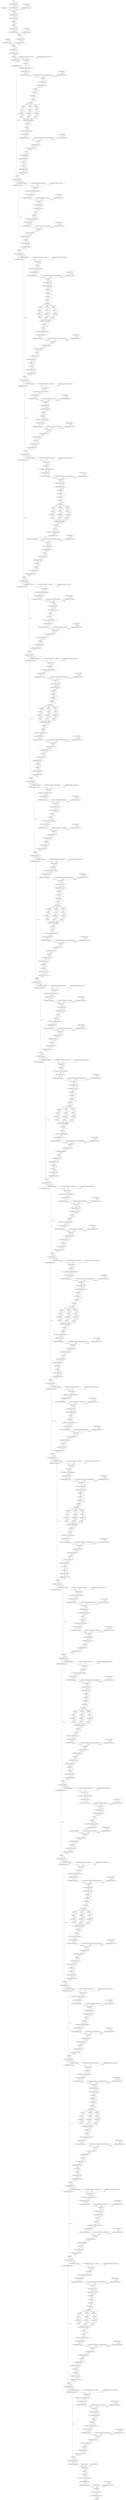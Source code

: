 strict digraph {
"0 _frozen_param0" [id=0, type="get_attr"];
"1 dequantize_per_tensor_0" [id=1, type="dequantize_per_tensor"];
"2 conv_proj_bias" [id=2, type="get_attr"];
"3 encoder_layers_encoder_layer_0_ln_1_weight" [id=3, type="get_attr"];
"4 encoder_layers_encoder_layer_0_ln_1_bias" [id=4, type="get_attr"];
"5 encoder_layers_encoder_layer_0_self_attention_in_proj_bias" [id=5, type="get_attr"];
"6 encoder_layers_encoder_layer_0_self_attention_out_proj_bias" [id=6, type="get_attr"];
"7 encoder_layers_encoder_layer_0_ln_2_weight" [id=7, type="get_attr"];
"8 encoder_layers_encoder_layer_0_ln_2_bias" [id=8, type="get_attr"];
"9 encoder_layers_encoder_layer_0_mlp_0_bias" [id=9, type="get_attr"];
"10 encoder_layers_encoder_layer_0_mlp_3_bias" [id=10, type="get_attr"];
"11 encoder_layers_encoder_layer_1_ln_1_weight" [id=11, type="get_attr"];
"12 encoder_layers_encoder_layer_1_ln_1_bias" [id=12, type="get_attr"];
"13 encoder_layers_encoder_layer_1_self_attention_in_proj_bias" [id=13, type="get_attr"];
"14 encoder_layers_encoder_layer_1_self_attention_out_proj_bias" [id=14, type="get_attr"];
"15 encoder_layers_encoder_layer_1_ln_2_weight" [id=15, type="get_attr"];
"16 encoder_layers_encoder_layer_1_ln_2_bias" [id=16, type="get_attr"];
"17 encoder_layers_encoder_layer_1_mlp_0_bias" [id=17, type="get_attr"];
"18 encoder_layers_encoder_layer_1_mlp_3_bias" [id=18, type="get_attr"];
"19 encoder_layers_encoder_layer_2_ln_1_weight" [id=19, type="get_attr"];
"20 encoder_layers_encoder_layer_2_ln_1_bias" [id=20, type="get_attr"];
"21 encoder_layers_encoder_layer_2_self_attention_in_proj_bias" [id=21, type="get_attr"];
"22 encoder_layers_encoder_layer_2_self_attention_out_proj_bias" [id=22, type="get_attr"];
"23 encoder_layers_encoder_layer_2_ln_2_weight" [id=23, type="get_attr"];
"24 encoder_layers_encoder_layer_2_ln_2_bias" [id=24, type="get_attr"];
"25 encoder_layers_encoder_layer_2_mlp_0_bias" [id=25, type="get_attr"];
"26 encoder_layers_encoder_layer_2_mlp_3_bias" [id=26, type="get_attr"];
"27 encoder_layers_encoder_layer_3_ln_1_weight" [id=27, type="get_attr"];
"28 encoder_layers_encoder_layer_3_ln_1_bias" [id=28, type="get_attr"];
"29 encoder_layers_encoder_layer_3_self_attention_in_proj_bias" [id=29, type="get_attr"];
"30 encoder_layers_encoder_layer_3_self_attention_out_proj_bias" [id=30, type="get_attr"];
"31 encoder_layers_encoder_layer_3_ln_2_weight" [id=31, type="get_attr"];
"32 encoder_layers_encoder_layer_3_ln_2_bias" [id=32, type="get_attr"];
"33 encoder_layers_encoder_layer_3_mlp_0_bias" [id=33, type="get_attr"];
"34 encoder_layers_encoder_layer_3_mlp_3_bias" [id=34, type="get_attr"];
"35 encoder_layers_encoder_layer_4_ln_1_weight" [id=35, type="get_attr"];
"36 encoder_layers_encoder_layer_4_ln_1_bias" [id=36, type="get_attr"];
"37 encoder_layers_encoder_layer_4_self_attention_in_proj_bias" [id=37, type="get_attr"];
"38 encoder_layers_encoder_layer_4_self_attention_out_proj_bias" [id=38, type="get_attr"];
"39 encoder_layers_encoder_layer_4_ln_2_weight" [id=39, type="get_attr"];
"40 encoder_layers_encoder_layer_4_ln_2_bias" [id=40, type="get_attr"];
"41 encoder_layers_encoder_layer_4_mlp_0_bias" [id=41, type="get_attr"];
"42 encoder_layers_encoder_layer_4_mlp_3_bias" [id=42, type="get_attr"];
"43 encoder_layers_encoder_layer_5_ln_1_weight" [id=43, type="get_attr"];
"44 encoder_layers_encoder_layer_5_ln_1_bias" [id=44, type="get_attr"];
"45 encoder_layers_encoder_layer_5_self_attention_in_proj_bias" [id=45, type="get_attr"];
"46 encoder_layers_encoder_layer_5_self_attention_out_proj_bias" [id=46, type="get_attr"];
"47 encoder_layers_encoder_layer_5_ln_2_weight" [id=47, type="get_attr"];
"48 encoder_layers_encoder_layer_5_ln_2_bias" [id=48, type="get_attr"];
"49 encoder_layers_encoder_layer_5_mlp_0_bias" [id=49, type="get_attr"];
"50 encoder_layers_encoder_layer_5_mlp_3_bias" [id=50, type="get_attr"];
"51 encoder_layers_encoder_layer_6_ln_1_weight" [id=51, type="get_attr"];
"52 encoder_layers_encoder_layer_6_ln_1_bias" [id=52, type="get_attr"];
"53 encoder_layers_encoder_layer_6_self_attention_in_proj_bias" [id=53, type="get_attr"];
"54 encoder_layers_encoder_layer_6_self_attention_out_proj_bias" [id=54, type="get_attr"];
"55 encoder_layers_encoder_layer_6_ln_2_weight" [id=55, type="get_attr"];
"56 encoder_layers_encoder_layer_6_ln_2_bias" [id=56, type="get_attr"];
"57 encoder_layers_encoder_layer_6_mlp_0_bias" [id=57, type="get_attr"];
"58 encoder_layers_encoder_layer_6_mlp_3_bias" [id=58, type="get_attr"];
"59 encoder_layers_encoder_layer_7_ln_1_weight" [id=59, type="get_attr"];
"60 encoder_layers_encoder_layer_7_ln_1_bias" [id=60, type="get_attr"];
"61 encoder_layers_encoder_layer_7_self_attention_in_proj_bias" [id=61, type="get_attr"];
"62 encoder_layers_encoder_layer_7_self_attention_out_proj_bias" [id=62, type="get_attr"];
"63 encoder_layers_encoder_layer_7_ln_2_weight" [id=63, type="get_attr"];
"64 encoder_layers_encoder_layer_7_ln_2_bias" [id=64, type="get_attr"];
"65 encoder_layers_encoder_layer_7_mlp_0_bias" [id=65, type="get_attr"];
"66 encoder_layers_encoder_layer_7_mlp_3_bias" [id=66, type="get_attr"];
"67 encoder_layers_encoder_layer_8_ln_1_weight" [id=67, type="get_attr"];
"68 encoder_layers_encoder_layer_8_ln_1_bias" [id=68, type="get_attr"];
"69 encoder_layers_encoder_layer_8_self_attention_in_proj_bias" [id=69, type="get_attr"];
"70 encoder_layers_encoder_layer_8_self_attention_out_proj_bias" [id=70, type="get_attr"];
"71 encoder_layers_encoder_layer_8_ln_2_weight" [id=71, type="get_attr"];
"72 encoder_layers_encoder_layer_8_ln_2_bias" [id=72, type="get_attr"];
"73 encoder_layers_encoder_layer_8_mlp_0_bias" [id=73, type="get_attr"];
"74 encoder_layers_encoder_layer_8_mlp_3_bias" [id=74, type="get_attr"];
"75 encoder_layers_encoder_layer_9_ln_1_weight" [id=75, type="get_attr"];
"76 encoder_layers_encoder_layer_9_ln_1_bias" [id=76, type="get_attr"];
"77 encoder_layers_encoder_layer_9_self_attention_in_proj_bias" [id=77, type="get_attr"];
"78 encoder_layers_encoder_layer_9_self_attention_out_proj_bias" [id=78, type="get_attr"];
"79 encoder_layers_encoder_layer_9_ln_2_weight" [id=79, type="get_attr"];
"80 encoder_layers_encoder_layer_9_ln_2_bias" [id=80, type="get_attr"];
"81 encoder_layers_encoder_layer_9_mlp_0_bias" [id=81, type="get_attr"];
"82 encoder_layers_encoder_layer_9_mlp_3_bias" [id=82, type="get_attr"];
"83 encoder_layers_encoder_layer_10_ln_1_weight" [id=83, type="get_attr"];
"84 encoder_layers_encoder_layer_10_ln_1_bias" [id=84, type="get_attr"];
"85 encoder_layers_encoder_layer_10_self_attention_in_proj_bias" [id=85, type="get_attr"];
"86 encoder_layers_encoder_layer_10_self_attention_out_proj_bias" [id=86, type="get_attr"];
"87 encoder_layers_encoder_layer_10_ln_2_weight" [id=87, type="get_attr"];
"88 encoder_layers_encoder_layer_10_ln_2_bias" [id=88, type="get_attr"];
"89 encoder_layers_encoder_layer_10_mlp_0_bias" [id=89, type="get_attr"];
"90 encoder_layers_encoder_layer_10_mlp_3_bias" [id=90, type="get_attr"];
"91 encoder_layers_encoder_layer_11_ln_1_weight" [id=91, type="get_attr"];
"92 encoder_layers_encoder_layer_11_ln_1_bias" [id=92, type="get_attr"];
"93 encoder_layers_encoder_layer_11_self_attention_in_proj_bias" [id=93, type="get_attr"];
"94 encoder_layers_encoder_layer_11_self_attention_out_proj_bias" [id=94, type="get_attr"];
"95 encoder_layers_encoder_layer_11_ln_2_weight" [id=95, type="get_attr"];
"96 encoder_layers_encoder_layer_11_ln_2_bias" [id=96, type="get_attr"];
"97 encoder_layers_encoder_layer_11_mlp_0_bias" [id=97, type="get_attr"];
"98 encoder_layers_encoder_layer_11_mlp_3_bias" [id=98, type="get_attr"];
"99 encoder_ln_weight" [id=99, type="get_attr"];
"100 encoder_ln_bias" [id=100, type="get_attr"];
"101 heads_head_bias" [id=101, type="get_attr"];
"102 x" [id=102, type=input];
"103 quantize_per_tensor_1" [id=103, type="quantize_per_tensor"];
"104 dequantize_per_tensor_2" [id=104, type="dequantize_per_tensor"];
"105 _frozen_param1" [id=105, type="get_attr"];
"106 dequantize_per_tensor_3" [id=106, type="dequantize_per_tensor"];
"107 conv2d" [id=107, type=conv2d];
"108 quantize_per_tensor_4" [id=108, type="quantize_per_tensor"];
"109 dequantize_per_tensor_5" [id=109, type="dequantize_per_tensor"];
"110 reshape" [id=110, type=reshape];
"111 permute" [id=111, type=permute];
"112 quantize_per_tensor_6" [id=112, type="quantize_per_tensor"];
"113 dequantize_per_tensor_7" [id=113, type="dequantize_per_tensor"];
"114 _frozen_param2" [id=114, type="get_attr"];
"115 dequantize_per_tensor_8" [id=115, type="dequantize_per_tensor"];
"116 cat" [id=116, type=cat];
"117 quantize_per_tensor_9" [id=117, type="quantize_per_tensor"];
"118 dequantize_per_tensor_10" [id=118, type="dequantize_per_tensor"];
"119 add" [id=119, type=add];
"120 quantize_per_tensor_11" [id=120, type="quantize_per_tensor"];
"121 dequantize_per_tensor_12" [id=121, type="dequantize_per_tensor"];
"122 dropout" [id=122, type=dropout];
"123 layer_norm" [id=123, type="layer_norm"];
"124 transpose" [id=124, type=transpose];
"125 transpose_0_0_nncf_smooth_quant_0" [id=125, type="call_module"];
"126 quantize_per_tensor_13" [id=126, type="quantize_per_tensor"];
"127 dequantize_per_tensor_14" [id=127, type="dequantize_per_tensor"];
"128 _frozen_param3" [id=128, type="get_attr"];
"129 dequantize_per_tensor_15" [id=129, type="dequantize_per_tensor"];
"130 linear" [id=130, type=linear];
"131 quantize_per_tensor_16" [id=131, type="quantize_per_tensor"];
"132 dequantize_per_tensor_17" [id=132, type="dequantize_per_tensor"];
"133 unflatten" [id=133, type=unflatten];
"134 unsqueeze" [id=134, type=unsqueeze];
"135 transpose_1" [id=135, type=transpose];
"136 squeeze" [id=136, type=squeeze];
"137 contiguous" [id=137, type=contiguous];
"138 select" [id=138, type=select];
"139 select_1" [id=139, type=select];
"140 select_2" [id=140, type=select];
"141 view" [id=141, type=view];
"142 transpose_2" [id=142, type=transpose];
"143 view_1" [id=143, type=view];
"144 transpose_3" [id=144, type=transpose];
"145 view_2" [id=145, type=view];
"146 transpose_4" [id=146, type=transpose];
"147 view_3" [id=147, type=view];
"148 view_4" [id=148, type=view];
"149 view_5" [id=149, type=view];
"150 scaled_dot_product_attention" [id=150, type="scaled_dot_product_attention"];
"151 permute_1" [id=151, type=permute];
"152 view_6" [id=152, type=view];
"153 view_6_0_0_nncf_smooth_quant_0" [id=153, type="call_module"];
"154 quantize_per_tensor_18" [id=154, type="quantize_per_tensor"];
"155 dequantize_per_tensor_19" [id=155, type="dequantize_per_tensor"];
"156 _frozen_param4" [id=156, type="get_attr"];
"157 dequantize_per_tensor_20" [id=157, type="dequantize_per_tensor"];
"158 linear_1" [id=158, type=linear];
"159 quantize_per_tensor_21" [id=159, type="quantize_per_tensor"];
"160 dequantize_per_tensor_22" [id=160, type="dequantize_per_tensor"];
"161 view_7" [id=161, type=view];
"162 quantize_per_tensor_23" [id=162, type="quantize_per_tensor"];
"163 dequantize_per_tensor_24" [id=163, type="dequantize_per_tensor"];
"164 transpose_5" [id=164, type=transpose];
"165 dropout_1" [id=165, type=dropout];
"166 quantize_per_tensor_25" [id=166, type="quantize_per_tensor"];
"167 dequantize_per_tensor_26" [id=167, type="dequantize_per_tensor"];
"168 quantize_per_tensor_27" [id=168, type="quantize_per_tensor"];
"169 dequantize_per_tensor_28" [id=169, type="dequantize_per_tensor"];
"170 add_1" [id=170, type=add];
"171 quantize_per_tensor_29" [id=171, type="quantize_per_tensor"];
"172 dequantize_per_tensor_30" [id=172, type="dequantize_per_tensor"];
"173 dequantize_per_tensor_31" [id=173, type="dequantize_per_tensor"];
"174 layer_norm_1" [id=174, type="layer_norm"];
"175 layer_norm_1_0_0_nncf_smooth_quant_0" [id=175, type="call_module"];
"176 quantize_per_tensor_32" [id=176, type="quantize_per_tensor"];
"177 dequantize_per_tensor_33" [id=177, type="dequantize_per_tensor"];
"178 _frozen_param5" [id=178, type="get_attr"];
"179 dequantize_per_tensor_34" [id=179, type="dequantize_per_tensor"];
"180 linear_2" [id=180, type=linear];
"181 quantize_per_tensor_35" [id=181, type="quantize_per_tensor"];
"182 dequantize_per_tensor_36" [id=182, type="dequantize_per_tensor"];
"183 gelu" [id=183, type=gelu];
"184 dropout_2" [id=184, type=dropout];
"185 dropout_2_0_0_nncf_smooth_quant_0" [id=185, type="call_module"];
"186 quantize_per_tensor_37" [id=186, type="quantize_per_tensor"];
"187 dequantize_per_tensor_38" [id=187, type="dequantize_per_tensor"];
"188 _frozen_param6" [id=188, type="get_attr"];
"189 dequantize_per_tensor_39" [id=189, type="dequantize_per_tensor"];
"190 linear_3" [id=190, type=linear];
"191 quantize_per_tensor_40" [id=191, type="quantize_per_tensor"];
"192 dequantize_per_tensor_41" [id=192, type="dequantize_per_tensor"];
"193 dropout_3" [id=193, type=dropout];
"194 quantize_per_tensor_42" [id=194, type="quantize_per_tensor"];
"195 dequantize_per_tensor_43" [id=195, type="dequantize_per_tensor"];
"196 add_2" [id=196, type=add];
"197 quantize_per_tensor_44" [id=197, type="quantize_per_tensor"];
"198 dequantize_per_tensor_45" [id=198, type="dequantize_per_tensor"];
"199 dequantize_per_tensor_46" [id=199, type="dequantize_per_tensor"];
"200 layer_norm_2" [id=200, type="layer_norm"];
"201 transpose_6" [id=201, type=transpose];
"202 transpose_6_0_0_nncf_smooth_quant_0" [id=202, type="call_module"];
"203 quantize_per_tensor_47" [id=203, type="quantize_per_tensor"];
"204 dequantize_per_tensor_48" [id=204, type="dequantize_per_tensor"];
"205 _frozen_param7" [id=205, type="get_attr"];
"206 dequantize_per_tensor_49" [id=206, type="dequantize_per_tensor"];
"207 linear_4" [id=207, type=linear];
"208 quantize_per_tensor_50" [id=208, type="quantize_per_tensor"];
"209 dequantize_per_tensor_51" [id=209, type="dequantize_per_tensor"];
"210 unflatten_1" [id=210, type=unflatten];
"211 unsqueeze_1" [id=211, type=unsqueeze];
"212 transpose_7" [id=212, type=transpose];
"213 squeeze_1" [id=213, type=squeeze];
"214 contiguous_1" [id=214, type=contiguous];
"215 select_3" [id=215, type=select];
"216 select_4" [id=216, type=select];
"217 select_5" [id=217, type=select];
"218 view_8" [id=218, type=view];
"219 transpose_8" [id=219, type=transpose];
"220 view_9" [id=220, type=view];
"221 transpose_9" [id=221, type=transpose];
"222 view_10" [id=222, type=view];
"223 transpose_10" [id=223, type=transpose];
"224 view_11" [id=224, type=view];
"225 view_12" [id=225, type=view];
"226 view_13" [id=226, type=view];
"227 scaled_dot_product_attention_1" [id=227, type="scaled_dot_product_attention"];
"228 permute_2" [id=228, type=permute];
"229 view_14" [id=229, type=view];
"230 view_14_0_0_nncf_smooth_quant_0" [id=230, type="call_module"];
"231 quantize_per_tensor_52" [id=231, type="quantize_per_tensor"];
"232 dequantize_per_tensor_53" [id=232, type="dequantize_per_tensor"];
"233 _frozen_param8" [id=233, type="get_attr"];
"234 dequantize_per_tensor_54" [id=234, type="dequantize_per_tensor"];
"235 linear_5" [id=235, type=linear];
"236 quantize_per_tensor_55" [id=236, type="quantize_per_tensor"];
"237 dequantize_per_tensor_56" [id=237, type="dequantize_per_tensor"];
"238 view_15" [id=238, type=view];
"239 quantize_per_tensor_57" [id=239, type="quantize_per_tensor"];
"240 dequantize_per_tensor_58" [id=240, type="dequantize_per_tensor"];
"241 transpose_11" [id=241, type=transpose];
"242 dropout_4" [id=242, type=dropout];
"243 quantize_per_tensor_59" [id=243, type="quantize_per_tensor"];
"244 dequantize_per_tensor_60" [id=244, type="dequantize_per_tensor"];
"245 add_3" [id=245, type=add];
"246 quantize_per_tensor_61" [id=246, type="quantize_per_tensor"];
"247 dequantize_per_tensor_62" [id=247, type="dequantize_per_tensor"];
"248 dequantize_per_tensor_63" [id=248, type="dequantize_per_tensor"];
"249 layer_norm_3" [id=249, type="layer_norm"];
"250 layer_norm_3_0_0_nncf_smooth_quant_0" [id=250, type="call_module"];
"251 quantize_per_tensor_64" [id=251, type="quantize_per_tensor"];
"252 dequantize_per_tensor_65" [id=252, type="dequantize_per_tensor"];
"253 _frozen_param9" [id=253, type="get_attr"];
"254 dequantize_per_tensor_66" [id=254, type="dequantize_per_tensor"];
"255 linear_6" [id=255, type=linear];
"256 quantize_per_tensor_67" [id=256, type="quantize_per_tensor"];
"257 dequantize_per_tensor_68" [id=257, type="dequantize_per_tensor"];
"258 gelu_1" [id=258, type=gelu];
"259 dropout_5" [id=259, type=dropout];
"260 dropout_5_0_0_nncf_smooth_quant_0" [id=260, type="call_module"];
"261 quantize_per_tensor_69" [id=261, type="quantize_per_tensor"];
"262 dequantize_per_tensor_70" [id=262, type="dequantize_per_tensor"];
"263 _frozen_param10" [id=263, type="get_attr"];
"264 dequantize_per_tensor_71" [id=264, type="dequantize_per_tensor"];
"265 linear_7" [id=265, type=linear];
"266 quantize_per_tensor_72" [id=266, type="quantize_per_tensor"];
"267 dequantize_per_tensor_73" [id=267, type="dequantize_per_tensor"];
"268 dropout_6" [id=268, type=dropout];
"269 quantize_per_tensor_74" [id=269, type="quantize_per_tensor"];
"270 dequantize_per_tensor_75" [id=270, type="dequantize_per_tensor"];
"271 add_4" [id=271, type=add];
"272 quantize_per_tensor_76" [id=272, type="quantize_per_tensor"];
"273 dequantize_per_tensor_77" [id=273, type="dequantize_per_tensor"];
"274 dequantize_per_tensor_78" [id=274, type="dequantize_per_tensor"];
"275 layer_norm_4" [id=275, type="layer_norm"];
"276 transpose_12" [id=276, type=transpose];
"277 transpose_12_0_0_nncf_smooth_quant_0" [id=277, type="call_module"];
"278 quantize_per_tensor_79" [id=278, type="quantize_per_tensor"];
"279 dequantize_per_tensor_80" [id=279, type="dequantize_per_tensor"];
"280 _frozen_param11" [id=280, type="get_attr"];
"281 dequantize_per_tensor_81" [id=281, type="dequantize_per_tensor"];
"282 linear_8" [id=282, type=linear];
"283 quantize_per_tensor_82" [id=283, type="quantize_per_tensor"];
"284 dequantize_per_tensor_83" [id=284, type="dequantize_per_tensor"];
"285 unflatten_2" [id=285, type=unflatten];
"286 unsqueeze_2" [id=286, type=unsqueeze];
"287 transpose_13" [id=287, type=transpose];
"288 squeeze_2" [id=288, type=squeeze];
"289 contiguous_2" [id=289, type=contiguous];
"290 select_6" [id=290, type=select];
"291 select_7" [id=291, type=select];
"292 select_8" [id=292, type=select];
"293 view_16" [id=293, type=view];
"294 transpose_14" [id=294, type=transpose];
"295 view_17" [id=295, type=view];
"296 transpose_15" [id=296, type=transpose];
"297 view_18" [id=297, type=view];
"298 transpose_16" [id=298, type=transpose];
"299 view_19" [id=299, type=view];
"300 view_20" [id=300, type=view];
"301 view_21" [id=301, type=view];
"302 scaled_dot_product_attention_2" [id=302, type="scaled_dot_product_attention"];
"303 permute_3" [id=303, type=permute];
"304 view_22" [id=304, type=view];
"305 view_22_0_0_nncf_smooth_quant_0" [id=305, type="call_module"];
"306 quantize_per_tensor_84" [id=306, type="quantize_per_tensor"];
"307 dequantize_per_tensor_85" [id=307, type="dequantize_per_tensor"];
"308 _frozen_param12" [id=308, type="get_attr"];
"309 dequantize_per_tensor_86" [id=309, type="dequantize_per_tensor"];
"310 linear_9" [id=310, type=linear];
"311 quantize_per_tensor_87" [id=311, type="quantize_per_tensor"];
"312 dequantize_per_tensor_88" [id=312, type="dequantize_per_tensor"];
"313 view_23" [id=313, type=view];
"314 quantize_per_tensor_89" [id=314, type="quantize_per_tensor"];
"315 dequantize_per_tensor_90" [id=315, type="dequantize_per_tensor"];
"316 transpose_17" [id=316, type=transpose];
"317 dropout_7" [id=317, type=dropout];
"318 quantize_per_tensor_91" [id=318, type="quantize_per_tensor"];
"319 dequantize_per_tensor_92" [id=319, type="dequantize_per_tensor"];
"320 add_5" [id=320, type=add];
"321 quantize_per_tensor_93" [id=321, type="quantize_per_tensor"];
"322 dequantize_per_tensor_94" [id=322, type="dequantize_per_tensor"];
"323 dequantize_per_tensor_95" [id=323, type="dequantize_per_tensor"];
"324 layer_norm_5" [id=324, type="layer_norm"];
"325 layer_norm_5_0_0_nncf_smooth_quant_0" [id=325, type="call_module"];
"326 quantize_per_tensor_96" [id=326, type="quantize_per_tensor"];
"327 dequantize_per_tensor_97" [id=327, type="dequantize_per_tensor"];
"328 _frozen_param13" [id=328, type="get_attr"];
"329 dequantize_per_tensor_98" [id=329, type="dequantize_per_tensor"];
"330 linear_10" [id=330, type=linear];
"331 quantize_per_tensor_99" [id=331, type="quantize_per_tensor"];
"332 dequantize_per_tensor_100" [id=332, type="dequantize_per_tensor"];
"333 gelu_2" [id=333, type=gelu];
"334 dropout_8" [id=334, type=dropout];
"335 dropout_8_0_0_nncf_smooth_quant_0" [id=335, type="call_module"];
"336 quantize_per_tensor_101" [id=336, type="quantize_per_tensor"];
"337 dequantize_per_tensor_102" [id=337, type="dequantize_per_tensor"];
"338 _frozen_param14" [id=338, type="get_attr"];
"339 dequantize_per_tensor_103" [id=339, type="dequantize_per_tensor"];
"340 linear_11" [id=340, type=linear];
"341 quantize_per_tensor_104" [id=341, type="quantize_per_tensor"];
"342 dequantize_per_tensor_105" [id=342, type="dequantize_per_tensor"];
"343 dropout_9" [id=343, type=dropout];
"344 quantize_per_tensor_106" [id=344, type="quantize_per_tensor"];
"345 dequantize_per_tensor_107" [id=345, type="dequantize_per_tensor"];
"346 add_6" [id=346, type=add];
"347 quantize_per_tensor_108" [id=347, type="quantize_per_tensor"];
"348 dequantize_per_tensor_109" [id=348, type="dequantize_per_tensor"];
"349 dequantize_per_tensor_110" [id=349, type="dequantize_per_tensor"];
"350 layer_norm_6" [id=350, type="layer_norm"];
"351 transpose_18" [id=351, type=transpose];
"352 transpose_18_0_0_nncf_smooth_quant_0" [id=352, type="call_module"];
"353 quantize_per_tensor_111" [id=353, type="quantize_per_tensor"];
"354 dequantize_per_tensor_112" [id=354, type="dequantize_per_tensor"];
"355 _frozen_param15" [id=355, type="get_attr"];
"356 dequantize_per_tensor_113" [id=356, type="dequantize_per_tensor"];
"357 linear_12" [id=357, type=linear];
"358 quantize_per_tensor_114" [id=358, type="quantize_per_tensor"];
"359 dequantize_per_tensor_115" [id=359, type="dequantize_per_tensor"];
"360 unflatten_3" [id=360, type=unflatten];
"361 unsqueeze_3" [id=361, type=unsqueeze];
"362 transpose_19" [id=362, type=transpose];
"363 squeeze_3" [id=363, type=squeeze];
"364 contiguous_3" [id=364, type=contiguous];
"365 select_9" [id=365, type=select];
"366 select_10" [id=366, type=select];
"367 select_11" [id=367, type=select];
"368 view_24" [id=368, type=view];
"369 transpose_20" [id=369, type=transpose];
"370 view_25" [id=370, type=view];
"371 transpose_21" [id=371, type=transpose];
"372 view_26" [id=372, type=view];
"373 transpose_22" [id=373, type=transpose];
"374 view_27" [id=374, type=view];
"375 view_28" [id=375, type=view];
"376 view_29" [id=376, type=view];
"377 scaled_dot_product_attention_3" [id=377, type="scaled_dot_product_attention"];
"378 permute_4" [id=378, type=permute];
"379 view_30" [id=379, type=view];
"380 view_30_0_0_nncf_smooth_quant_0" [id=380, type="call_module"];
"381 quantize_per_tensor_116" [id=381, type="quantize_per_tensor"];
"382 dequantize_per_tensor_117" [id=382, type="dequantize_per_tensor"];
"383 _frozen_param16" [id=383, type="get_attr"];
"384 dequantize_per_tensor_118" [id=384, type="dequantize_per_tensor"];
"385 linear_13" [id=385, type=linear];
"386 quantize_per_tensor_119" [id=386, type="quantize_per_tensor"];
"387 dequantize_per_tensor_120" [id=387, type="dequantize_per_tensor"];
"388 view_31" [id=388, type=view];
"389 quantize_per_tensor_121" [id=389, type="quantize_per_tensor"];
"390 dequantize_per_tensor_122" [id=390, type="dequantize_per_tensor"];
"391 transpose_23" [id=391, type=transpose];
"392 dropout_10" [id=392, type=dropout];
"393 quantize_per_tensor_123" [id=393, type="quantize_per_tensor"];
"394 dequantize_per_tensor_124" [id=394, type="dequantize_per_tensor"];
"395 add_7" [id=395, type=add];
"396 quantize_per_tensor_125" [id=396, type="quantize_per_tensor"];
"397 dequantize_per_tensor_126" [id=397, type="dequantize_per_tensor"];
"398 dequantize_per_tensor_127" [id=398, type="dequantize_per_tensor"];
"399 layer_norm_7" [id=399, type="layer_norm"];
"400 layer_norm_7_0_0_nncf_smooth_quant_0" [id=400, type="call_module"];
"401 quantize_per_tensor_128" [id=401, type="quantize_per_tensor"];
"402 dequantize_per_tensor_129" [id=402, type="dequantize_per_tensor"];
"403 _frozen_param17" [id=403, type="get_attr"];
"404 dequantize_per_tensor_130" [id=404, type="dequantize_per_tensor"];
"405 linear_14" [id=405, type=linear];
"406 quantize_per_tensor_131" [id=406, type="quantize_per_tensor"];
"407 dequantize_per_tensor_132" [id=407, type="dequantize_per_tensor"];
"408 gelu_3" [id=408, type=gelu];
"409 dropout_11" [id=409, type=dropout];
"410 dropout_11_0_0_nncf_smooth_quant_0" [id=410, type="call_module"];
"411 quantize_per_tensor_133" [id=411, type="quantize_per_tensor"];
"412 dequantize_per_tensor_134" [id=412, type="dequantize_per_tensor"];
"413 _frozen_param18" [id=413, type="get_attr"];
"414 dequantize_per_tensor_135" [id=414, type="dequantize_per_tensor"];
"415 linear_15" [id=415, type=linear];
"416 quantize_per_tensor_136" [id=416, type="quantize_per_tensor"];
"417 dequantize_per_tensor_137" [id=417, type="dequantize_per_tensor"];
"418 dropout_12" [id=418, type=dropout];
"419 quantize_per_tensor_138" [id=419, type="quantize_per_tensor"];
"420 dequantize_per_tensor_139" [id=420, type="dequantize_per_tensor"];
"421 add_8" [id=421, type=add];
"422 quantize_per_tensor_140" [id=422, type="quantize_per_tensor"];
"423 dequantize_per_tensor_141" [id=423, type="dequantize_per_tensor"];
"424 dequantize_per_tensor_142" [id=424, type="dequantize_per_tensor"];
"425 layer_norm_8" [id=425, type="layer_norm"];
"426 transpose_24" [id=426, type=transpose];
"427 transpose_24_0_0_nncf_smooth_quant_0" [id=427, type="call_module"];
"428 quantize_per_tensor_143" [id=428, type="quantize_per_tensor"];
"429 dequantize_per_tensor_144" [id=429, type="dequantize_per_tensor"];
"430 _frozen_param19" [id=430, type="get_attr"];
"431 dequantize_per_tensor_145" [id=431, type="dequantize_per_tensor"];
"432 linear_16" [id=432, type=linear];
"433 quantize_per_tensor_146" [id=433, type="quantize_per_tensor"];
"434 dequantize_per_tensor_147" [id=434, type="dequantize_per_tensor"];
"435 unflatten_4" [id=435, type=unflatten];
"436 unsqueeze_4" [id=436, type=unsqueeze];
"437 transpose_25" [id=437, type=transpose];
"438 squeeze_4" [id=438, type=squeeze];
"439 contiguous_4" [id=439, type=contiguous];
"440 select_12" [id=440, type=select];
"441 select_13" [id=441, type=select];
"442 select_14" [id=442, type=select];
"443 view_32" [id=443, type=view];
"444 transpose_26" [id=444, type=transpose];
"445 view_33" [id=445, type=view];
"446 transpose_27" [id=446, type=transpose];
"447 view_34" [id=447, type=view];
"448 transpose_28" [id=448, type=transpose];
"449 view_35" [id=449, type=view];
"450 view_36" [id=450, type=view];
"451 view_37" [id=451, type=view];
"452 scaled_dot_product_attention_4" [id=452, type="scaled_dot_product_attention"];
"453 permute_5" [id=453, type=permute];
"454 view_38" [id=454, type=view];
"455 view_38_0_0_nncf_smooth_quant_0" [id=455, type="call_module"];
"456 quantize_per_tensor_148" [id=456, type="quantize_per_tensor"];
"457 dequantize_per_tensor_149" [id=457, type="dequantize_per_tensor"];
"458 _frozen_param20" [id=458, type="get_attr"];
"459 dequantize_per_tensor_150" [id=459, type="dequantize_per_tensor"];
"460 linear_17" [id=460, type=linear];
"461 quantize_per_tensor_151" [id=461, type="quantize_per_tensor"];
"462 dequantize_per_tensor_152" [id=462, type="dequantize_per_tensor"];
"463 view_39" [id=463, type=view];
"464 quantize_per_tensor_153" [id=464, type="quantize_per_tensor"];
"465 dequantize_per_tensor_154" [id=465, type="dequantize_per_tensor"];
"466 transpose_29" [id=466, type=transpose];
"467 dropout_13" [id=467, type=dropout];
"468 quantize_per_tensor_155" [id=468, type="quantize_per_tensor"];
"469 dequantize_per_tensor_156" [id=469, type="dequantize_per_tensor"];
"470 add_9" [id=470, type=add];
"471 quantize_per_tensor_157" [id=471, type="quantize_per_tensor"];
"472 dequantize_per_tensor_158" [id=472, type="dequantize_per_tensor"];
"473 dequantize_per_tensor_159" [id=473, type="dequantize_per_tensor"];
"474 layer_norm_9" [id=474, type="layer_norm"];
"475 layer_norm_9_0_0_nncf_smooth_quant_0" [id=475, type="call_module"];
"476 quantize_per_tensor_160" [id=476, type="quantize_per_tensor"];
"477 dequantize_per_tensor_161" [id=477, type="dequantize_per_tensor"];
"478 _frozen_param21" [id=478, type="get_attr"];
"479 dequantize_per_tensor_162" [id=479, type="dequantize_per_tensor"];
"480 linear_18" [id=480, type=linear];
"481 quantize_per_tensor_163" [id=481, type="quantize_per_tensor"];
"482 dequantize_per_tensor_164" [id=482, type="dequantize_per_tensor"];
"483 gelu_4" [id=483, type=gelu];
"484 dropout_14" [id=484, type=dropout];
"485 dropout_14_0_0_nncf_smooth_quant_0" [id=485, type="call_module"];
"486 quantize_per_tensor_165" [id=486, type="quantize_per_tensor"];
"487 dequantize_per_tensor_166" [id=487, type="dequantize_per_tensor"];
"488 _frozen_param22" [id=488, type="get_attr"];
"489 dequantize_per_tensor_167" [id=489, type="dequantize_per_tensor"];
"490 linear_19" [id=490, type=linear];
"491 quantize_per_tensor_168" [id=491, type="quantize_per_tensor"];
"492 dequantize_per_tensor_169" [id=492, type="dequantize_per_tensor"];
"493 dropout_15" [id=493, type=dropout];
"494 quantize_per_tensor_170" [id=494, type="quantize_per_tensor"];
"495 dequantize_per_tensor_171" [id=495, type="dequantize_per_tensor"];
"496 add_10" [id=496, type=add];
"497 quantize_per_tensor_172" [id=497, type="quantize_per_tensor"];
"498 dequantize_per_tensor_173" [id=498, type="dequantize_per_tensor"];
"499 dequantize_per_tensor_174" [id=499, type="dequantize_per_tensor"];
"500 layer_norm_10" [id=500, type="layer_norm"];
"501 transpose_30" [id=501, type=transpose];
"502 transpose_30_0_0_nncf_smooth_quant_0" [id=502, type="call_module"];
"503 quantize_per_tensor_175" [id=503, type="quantize_per_tensor"];
"504 dequantize_per_tensor_176" [id=504, type="dequantize_per_tensor"];
"505 _frozen_param23" [id=505, type="get_attr"];
"506 dequantize_per_tensor_177" [id=506, type="dequantize_per_tensor"];
"507 linear_20" [id=507, type=linear];
"508 quantize_per_tensor_178" [id=508, type="quantize_per_tensor"];
"509 dequantize_per_tensor_179" [id=509, type="dequantize_per_tensor"];
"510 unflatten_5" [id=510, type=unflatten];
"511 unsqueeze_5" [id=511, type=unsqueeze];
"512 transpose_31" [id=512, type=transpose];
"513 squeeze_5" [id=513, type=squeeze];
"514 contiguous_5" [id=514, type=contiguous];
"515 select_15" [id=515, type=select];
"516 select_16" [id=516, type=select];
"517 select_17" [id=517, type=select];
"518 view_40" [id=518, type=view];
"519 transpose_32" [id=519, type=transpose];
"520 view_41" [id=520, type=view];
"521 transpose_33" [id=521, type=transpose];
"522 view_42" [id=522, type=view];
"523 transpose_34" [id=523, type=transpose];
"524 view_43" [id=524, type=view];
"525 view_44" [id=525, type=view];
"526 view_45" [id=526, type=view];
"527 scaled_dot_product_attention_5" [id=527, type="scaled_dot_product_attention"];
"528 permute_6" [id=528, type=permute];
"529 view_46" [id=529, type=view];
"530 view_46_0_0_nncf_smooth_quant_0" [id=530, type="call_module"];
"531 quantize_per_tensor_180" [id=531, type="quantize_per_tensor"];
"532 dequantize_per_tensor_181" [id=532, type="dequantize_per_tensor"];
"533 _frozen_param24" [id=533, type="get_attr"];
"534 dequantize_per_tensor_182" [id=534, type="dequantize_per_tensor"];
"535 linear_21" [id=535, type=linear];
"536 quantize_per_tensor_183" [id=536, type="quantize_per_tensor"];
"537 dequantize_per_tensor_184" [id=537, type="dequantize_per_tensor"];
"538 view_47" [id=538, type=view];
"539 quantize_per_tensor_185" [id=539, type="quantize_per_tensor"];
"540 dequantize_per_tensor_186" [id=540, type="dequantize_per_tensor"];
"541 transpose_35" [id=541, type=transpose];
"542 dropout_16" [id=542, type=dropout];
"543 quantize_per_tensor_187" [id=543, type="quantize_per_tensor"];
"544 dequantize_per_tensor_188" [id=544, type="dequantize_per_tensor"];
"545 add_11" [id=545, type=add];
"546 quantize_per_tensor_189" [id=546, type="quantize_per_tensor"];
"547 dequantize_per_tensor_190" [id=547, type="dequantize_per_tensor"];
"548 dequantize_per_tensor_191" [id=548, type="dequantize_per_tensor"];
"549 layer_norm_11" [id=549, type="layer_norm"];
"550 layer_norm_11_0_0_nncf_smooth_quant_0" [id=550, type="call_module"];
"551 quantize_per_tensor_192" [id=551, type="quantize_per_tensor"];
"552 dequantize_per_tensor_193" [id=552, type="dequantize_per_tensor"];
"553 _frozen_param25" [id=553, type="get_attr"];
"554 dequantize_per_tensor_194" [id=554, type="dequantize_per_tensor"];
"555 linear_22" [id=555, type=linear];
"556 quantize_per_tensor_195" [id=556, type="quantize_per_tensor"];
"557 dequantize_per_tensor_196" [id=557, type="dequantize_per_tensor"];
"558 gelu_5" [id=558, type=gelu];
"559 dropout_17" [id=559, type=dropout];
"560 dropout_17_0_0_nncf_smooth_quant_0" [id=560, type="call_module"];
"561 quantize_per_tensor_197" [id=561, type="quantize_per_tensor"];
"562 dequantize_per_tensor_198" [id=562, type="dequantize_per_tensor"];
"563 _frozen_param26" [id=563, type="get_attr"];
"564 dequantize_per_tensor_199" [id=564, type="dequantize_per_tensor"];
"565 linear_23" [id=565, type=linear];
"566 quantize_per_tensor_200" [id=566, type="quantize_per_tensor"];
"567 dequantize_per_tensor_201" [id=567, type="dequantize_per_tensor"];
"568 dropout_18" [id=568, type=dropout];
"569 quantize_per_tensor_202" [id=569, type="quantize_per_tensor"];
"570 dequantize_per_tensor_203" [id=570, type="dequantize_per_tensor"];
"571 add_12" [id=571, type=add];
"572 quantize_per_tensor_204" [id=572, type="quantize_per_tensor"];
"573 dequantize_per_tensor_205" [id=573, type="dequantize_per_tensor"];
"574 dequantize_per_tensor_206" [id=574, type="dequantize_per_tensor"];
"575 layer_norm_12" [id=575, type="layer_norm"];
"576 transpose_36" [id=576, type=transpose];
"577 transpose_36_0_0_nncf_smooth_quant_0" [id=577, type="call_module"];
"578 quantize_per_tensor_207" [id=578, type="quantize_per_tensor"];
"579 dequantize_per_tensor_208" [id=579, type="dequantize_per_tensor"];
"580 _frozen_param27" [id=580, type="get_attr"];
"581 dequantize_per_tensor_209" [id=581, type="dequantize_per_tensor"];
"582 linear_24" [id=582, type=linear];
"583 quantize_per_tensor_210" [id=583, type="quantize_per_tensor"];
"584 dequantize_per_tensor_211" [id=584, type="dequantize_per_tensor"];
"585 unflatten_6" [id=585, type=unflatten];
"586 unsqueeze_6" [id=586, type=unsqueeze];
"587 transpose_37" [id=587, type=transpose];
"588 squeeze_6" [id=588, type=squeeze];
"589 contiguous_6" [id=589, type=contiguous];
"590 select_18" [id=590, type=select];
"591 select_19" [id=591, type=select];
"592 select_20" [id=592, type=select];
"593 view_48" [id=593, type=view];
"594 transpose_38" [id=594, type=transpose];
"595 view_49" [id=595, type=view];
"596 transpose_39" [id=596, type=transpose];
"597 view_50" [id=597, type=view];
"598 transpose_40" [id=598, type=transpose];
"599 view_51" [id=599, type=view];
"600 view_52" [id=600, type=view];
"601 view_53" [id=601, type=view];
"602 scaled_dot_product_attention_6" [id=602, type="scaled_dot_product_attention"];
"603 permute_7" [id=603, type=permute];
"604 view_54" [id=604, type=view];
"605 view_54_0_0_nncf_smooth_quant_0" [id=605, type="call_module"];
"606 quantize_per_tensor_212" [id=606, type="quantize_per_tensor"];
"607 dequantize_per_tensor_213" [id=607, type="dequantize_per_tensor"];
"608 _frozen_param28" [id=608, type="get_attr"];
"609 dequantize_per_tensor_214" [id=609, type="dequantize_per_tensor"];
"610 linear_25" [id=610, type=linear];
"611 quantize_per_tensor_215" [id=611, type="quantize_per_tensor"];
"612 dequantize_per_tensor_216" [id=612, type="dequantize_per_tensor"];
"613 view_55" [id=613, type=view];
"614 quantize_per_tensor_217" [id=614, type="quantize_per_tensor"];
"615 dequantize_per_tensor_218" [id=615, type="dequantize_per_tensor"];
"616 transpose_41" [id=616, type=transpose];
"617 dropout_19" [id=617, type=dropout];
"618 quantize_per_tensor_219" [id=618, type="quantize_per_tensor"];
"619 dequantize_per_tensor_220" [id=619, type="dequantize_per_tensor"];
"620 add_13" [id=620, type=add];
"621 quantize_per_tensor_221" [id=621, type="quantize_per_tensor"];
"622 dequantize_per_tensor_222" [id=622, type="dequantize_per_tensor"];
"623 dequantize_per_tensor_223" [id=623, type="dequantize_per_tensor"];
"624 layer_norm_13" [id=624, type="layer_norm"];
"625 layer_norm_13_0_0_nncf_smooth_quant_0" [id=625, type="call_module"];
"626 quantize_per_tensor_224" [id=626, type="quantize_per_tensor"];
"627 dequantize_per_tensor_225" [id=627, type="dequantize_per_tensor"];
"628 _frozen_param29" [id=628, type="get_attr"];
"629 dequantize_per_tensor_226" [id=629, type="dequantize_per_tensor"];
"630 linear_26" [id=630, type=linear];
"631 quantize_per_tensor_227" [id=631, type="quantize_per_tensor"];
"632 dequantize_per_tensor_228" [id=632, type="dequantize_per_tensor"];
"633 gelu_6" [id=633, type=gelu];
"634 dropout_20" [id=634, type=dropout];
"635 dropout_20_0_0_nncf_smooth_quant_0" [id=635, type="call_module"];
"636 quantize_per_tensor_229" [id=636, type="quantize_per_tensor"];
"637 dequantize_per_tensor_230" [id=637, type="dequantize_per_tensor"];
"638 _frozen_param30" [id=638, type="get_attr"];
"639 dequantize_per_tensor_231" [id=639, type="dequantize_per_tensor"];
"640 linear_27" [id=640, type=linear];
"641 quantize_per_tensor_232" [id=641, type="quantize_per_tensor"];
"642 dequantize_per_tensor_233" [id=642, type="dequantize_per_tensor"];
"643 dropout_21" [id=643, type=dropout];
"644 quantize_per_tensor_234" [id=644, type="quantize_per_tensor"];
"645 dequantize_per_tensor_235" [id=645, type="dequantize_per_tensor"];
"646 add_14" [id=646, type=add];
"647 quantize_per_tensor_236" [id=647, type="quantize_per_tensor"];
"648 dequantize_per_tensor_237" [id=648, type="dequantize_per_tensor"];
"649 dequantize_per_tensor_238" [id=649, type="dequantize_per_tensor"];
"650 layer_norm_14" [id=650, type="layer_norm"];
"651 transpose_42" [id=651, type=transpose];
"652 transpose_42_0_0_nncf_smooth_quant_0" [id=652, type="call_module"];
"653 quantize_per_tensor_239" [id=653, type="quantize_per_tensor"];
"654 dequantize_per_tensor_240" [id=654, type="dequantize_per_tensor"];
"655 _frozen_param31" [id=655, type="get_attr"];
"656 dequantize_per_tensor_241" [id=656, type="dequantize_per_tensor"];
"657 linear_28" [id=657, type=linear];
"658 quantize_per_tensor_242" [id=658, type="quantize_per_tensor"];
"659 dequantize_per_tensor_243" [id=659, type="dequantize_per_tensor"];
"660 unflatten_7" [id=660, type=unflatten];
"661 unsqueeze_7" [id=661, type=unsqueeze];
"662 transpose_43" [id=662, type=transpose];
"663 squeeze_7" [id=663, type=squeeze];
"664 contiguous_7" [id=664, type=contiguous];
"665 select_21" [id=665, type=select];
"666 select_22" [id=666, type=select];
"667 select_23" [id=667, type=select];
"668 view_56" [id=668, type=view];
"669 transpose_44" [id=669, type=transpose];
"670 view_57" [id=670, type=view];
"671 transpose_45" [id=671, type=transpose];
"672 view_58" [id=672, type=view];
"673 transpose_46" [id=673, type=transpose];
"674 view_59" [id=674, type=view];
"675 view_60" [id=675, type=view];
"676 view_61" [id=676, type=view];
"677 scaled_dot_product_attention_7" [id=677, type="scaled_dot_product_attention"];
"678 permute_8" [id=678, type=permute];
"679 view_62" [id=679, type=view];
"680 view_62_0_0_nncf_smooth_quant_0" [id=680, type="call_module"];
"681 quantize_per_tensor_244" [id=681, type="quantize_per_tensor"];
"682 dequantize_per_tensor_245" [id=682, type="dequantize_per_tensor"];
"683 _frozen_param32" [id=683, type="get_attr"];
"684 dequantize_per_tensor_246" [id=684, type="dequantize_per_tensor"];
"685 linear_29" [id=685, type=linear];
"686 quantize_per_tensor_247" [id=686, type="quantize_per_tensor"];
"687 dequantize_per_tensor_248" [id=687, type="dequantize_per_tensor"];
"688 view_63" [id=688, type=view];
"689 quantize_per_tensor_249" [id=689, type="quantize_per_tensor"];
"690 dequantize_per_tensor_250" [id=690, type="dequantize_per_tensor"];
"691 transpose_47" [id=691, type=transpose];
"692 dropout_22" [id=692, type=dropout];
"693 quantize_per_tensor_251" [id=693, type="quantize_per_tensor"];
"694 dequantize_per_tensor_252" [id=694, type="dequantize_per_tensor"];
"695 add_15" [id=695, type=add];
"696 quantize_per_tensor_253" [id=696, type="quantize_per_tensor"];
"697 dequantize_per_tensor_254" [id=697, type="dequantize_per_tensor"];
"698 dequantize_per_tensor_255" [id=698, type="dequantize_per_tensor"];
"699 layer_norm_15" [id=699, type="layer_norm"];
"700 layer_norm_15_0_0_nncf_smooth_quant_0" [id=700, type="call_module"];
"701 quantize_per_tensor_256" [id=701, type="quantize_per_tensor"];
"702 dequantize_per_tensor_257" [id=702, type="dequantize_per_tensor"];
"703 _frozen_param33" [id=703, type="get_attr"];
"704 dequantize_per_tensor_258" [id=704, type="dequantize_per_tensor"];
"705 linear_30" [id=705, type=linear];
"706 quantize_per_tensor_259" [id=706, type="quantize_per_tensor"];
"707 dequantize_per_tensor_260" [id=707, type="dequantize_per_tensor"];
"708 gelu_7" [id=708, type=gelu];
"709 dropout_23" [id=709, type=dropout];
"710 dropout_23_0_0_nncf_smooth_quant_0" [id=710, type="call_module"];
"711 quantize_per_tensor_261" [id=711, type="quantize_per_tensor"];
"712 dequantize_per_tensor_262" [id=712, type="dequantize_per_tensor"];
"713 _frozen_param34" [id=713, type="get_attr"];
"714 dequantize_per_tensor_263" [id=714, type="dequantize_per_tensor"];
"715 linear_31" [id=715, type=linear];
"716 quantize_per_tensor_264" [id=716, type="quantize_per_tensor"];
"717 dequantize_per_tensor_265" [id=717, type="dequantize_per_tensor"];
"718 dropout_24" [id=718, type=dropout];
"719 quantize_per_tensor_266" [id=719, type="quantize_per_tensor"];
"720 dequantize_per_tensor_267" [id=720, type="dequantize_per_tensor"];
"721 add_16" [id=721, type=add];
"722 quantize_per_tensor_268" [id=722, type="quantize_per_tensor"];
"723 dequantize_per_tensor_269" [id=723, type="dequantize_per_tensor"];
"724 dequantize_per_tensor_270" [id=724, type="dequantize_per_tensor"];
"725 layer_norm_16" [id=725, type="layer_norm"];
"726 transpose_48" [id=726, type=transpose];
"727 transpose_48_0_0_nncf_smooth_quant_0" [id=727, type="call_module"];
"728 quantize_per_tensor_271" [id=728, type="quantize_per_tensor"];
"729 dequantize_per_tensor_272" [id=729, type="dequantize_per_tensor"];
"730 _frozen_param35" [id=730, type="get_attr"];
"731 dequantize_per_tensor_273" [id=731, type="dequantize_per_tensor"];
"732 linear_32" [id=732, type=linear];
"733 quantize_per_tensor_274" [id=733, type="quantize_per_tensor"];
"734 dequantize_per_tensor_275" [id=734, type="dequantize_per_tensor"];
"735 unflatten_8" [id=735, type=unflatten];
"736 unsqueeze_8" [id=736, type=unsqueeze];
"737 transpose_49" [id=737, type=transpose];
"738 squeeze_8" [id=738, type=squeeze];
"739 contiguous_8" [id=739, type=contiguous];
"740 select_24" [id=740, type=select];
"741 select_25" [id=741, type=select];
"742 select_26" [id=742, type=select];
"743 view_64" [id=743, type=view];
"744 transpose_50" [id=744, type=transpose];
"745 view_65" [id=745, type=view];
"746 transpose_51" [id=746, type=transpose];
"747 view_66" [id=747, type=view];
"748 transpose_52" [id=748, type=transpose];
"749 view_67" [id=749, type=view];
"750 view_68" [id=750, type=view];
"751 view_69" [id=751, type=view];
"752 scaled_dot_product_attention_8" [id=752, type="scaled_dot_product_attention"];
"753 permute_9" [id=753, type=permute];
"754 view_70" [id=754, type=view];
"755 view_70_0_0_nncf_smooth_quant_0" [id=755, type="call_module"];
"756 quantize_per_tensor_276" [id=756, type="quantize_per_tensor"];
"757 dequantize_per_tensor_277" [id=757, type="dequantize_per_tensor"];
"758 _frozen_param36" [id=758, type="get_attr"];
"759 dequantize_per_tensor_278" [id=759, type="dequantize_per_tensor"];
"760 linear_33" [id=760, type=linear];
"761 quantize_per_tensor_279" [id=761, type="quantize_per_tensor"];
"762 dequantize_per_tensor_280" [id=762, type="dequantize_per_tensor"];
"763 view_71" [id=763, type=view];
"764 quantize_per_tensor_281" [id=764, type="quantize_per_tensor"];
"765 dequantize_per_tensor_282" [id=765, type="dequantize_per_tensor"];
"766 transpose_53" [id=766, type=transpose];
"767 dropout_25" [id=767, type=dropout];
"768 quantize_per_tensor_283" [id=768, type="quantize_per_tensor"];
"769 dequantize_per_tensor_284" [id=769, type="dequantize_per_tensor"];
"770 add_17" [id=770, type=add];
"771 quantize_per_tensor_285" [id=771, type="quantize_per_tensor"];
"772 dequantize_per_tensor_286" [id=772, type="dequantize_per_tensor"];
"773 dequantize_per_tensor_287" [id=773, type="dequantize_per_tensor"];
"774 layer_norm_17" [id=774, type="layer_norm"];
"775 layer_norm_17_0_0_nncf_smooth_quant_0" [id=775, type="call_module"];
"776 quantize_per_tensor_288" [id=776, type="quantize_per_tensor"];
"777 dequantize_per_tensor_289" [id=777, type="dequantize_per_tensor"];
"778 _frozen_param37" [id=778, type="get_attr"];
"779 dequantize_per_tensor_290" [id=779, type="dequantize_per_tensor"];
"780 linear_34" [id=780, type=linear];
"781 quantize_per_tensor_291" [id=781, type="quantize_per_tensor"];
"782 dequantize_per_tensor_292" [id=782, type="dequantize_per_tensor"];
"783 gelu_8" [id=783, type=gelu];
"784 dropout_26" [id=784, type=dropout];
"785 dropout_26_0_0_nncf_smooth_quant_0" [id=785, type="call_module"];
"786 quantize_per_tensor_293" [id=786, type="quantize_per_tensor"];
"787 dequantize_per_tensor_294" [id=787, type="dequantize_per_tensor"];
"788 _frozen_param38" [id=788, type="get_attr"];
"789 dequantize_per_tensor_295" [id=789, type="dequantize_per_tensor"];
"790 linear_35" [id=790, type=linear];
"791 quantize_per_tensor_296" [id=791, type="quantize_per_tensor"];
"792 dequantize_per_tensor_297" [id=792, type="dequantize_per_tensor"];
"793 dropout_27" [id=793, type=dropout];
"794 quantize_per_tensor_298" [id=794, type="quantize_per_tensor"];
"795 dequantize_per_tensor_299" [id=795, type="dequantize_per_tensor"];
"796 add_18" [id=796, type=add];
"797 quantize_per_tensor_300" [id=797, type="quantize_per_tensor"];
"798 dequantize_per_tensor_301" [id=798, type="dequantize_per_tensor"];
"799 dequantize_per_tensor_302" [id=799, type="dequantize_per_tensor"];
"800 layer_norm_18" [id=800, type="layer_norm"];
"801 transpose_54" [id=801, type=transpose];
"802 transpose_54_0_0_nncf_smooth_quant_0" [id=802, type="call_module"];
"803 quantize_per_tensor_303" [id=803, type="quantize_per_tensor"];
"804 dequantize_per_tensor_304" [id=804, type="dequantize_per_tensor"];
"805 _frozen_param39" [id=805, type="get_attr"];
"806 dequantize_per_tensor_305" [id=806, type="dequantize_per_tensor"];
"807 linear_36" [id=807, type=linear];
"808 quantize_per_tensor_306" [id=808, type="quantize_per_tensor"];
"809 dequantize_per_tensor_307" [id=809, type="dequantize_per_tensor"];
"810 unflatten_9" [id=810, type=unflatten];
"811 unsqueeze_9" [id=811, type=unsqueeze];
"812 transpose_55" [id=812, type=transpose];
"813 squeeze_9" [id=813, type=squeeze];
"814 contiguous_9" [id=814, type=contiguous];
"815 select_27" [id=815, type=select];
"816 select_28" [id=816, type=select];
"817 select_29" [id=817, type=select];
"818 view_72" [id=818, type=view];
"819 transpose_56" [id=819, type=transpose];
"820 view_73" [id=820, type=view];
"821 transpose_57" [id=821, type=transpose];
"822 view_74" [id=822, type=view];
"823 transpose_58" [id=823, type=transpose];
"824 view_75" [id=824, type=view];
"825 view_76" [id=825, type=view];
"826 view_77" [id=826, type=view];
"827 scaled_dot_product_attention_9" [id=827, type="scaled_dot_product_attention"];
"828 permute_10" [id=828, type=permute];
"829 view_78" [id=829, type=view];
"830 view_78_0_0_nncf_smooth_quant_0" [id=830, type="call_module"];
"831 quantize_per_tensor_308" [id=831, type="quantize_per_tensor"];
"832 dequantize_per_tensor_309" [id=832, type="dequantize_per_tensor"];
"833 _frozen_param40" [id=833, type="get_attr"];
"834 dequantize_per_tensor_310" [id=834, type="dequantize_per_tensor"];
"835 linear_37" [id=835, type=linear];
"836 quantize_per_tensor_311" [id=836, type="quantize_per_tensor"];
"837 dequantize_per_tensor_312" [id=837, type="dequantize_per_tensor"];
"838 view_79" [id=838, type=view];
"839 quantize_per_tensor_313" [id=839, type="quantize_per_tensor"];
"840 dequantize_per_tensor_314" [id=840, type="dequantize_per_tensor"];
"841 transpose_59" [id=841, type=transpose];
"842 dropout_28" [id=842, type=dropout];
"843 quantize_per_tensor_315" [id=843, type="quantize_per_tensor"];
"844 dequantize_per_tensor_316" [id=844, type="dequantize_per_tensor"];
"845 add_19" [id=845, type=add];
"846 quantize_per_tensor_317" [id=846, type="quantize_per_tensor"];
"847 dequantize_per_tensor_318" [id=847, type="dequantize_per_tensor"];
"848 dequantize_per_tensor_319" [id=848, type="dequantize_per_tensor"];
"849 layer_norm_19" [id=849, type="layer_norm"];
"850 layer_norm_19_0_0_nncf_smooth_quant_0" [id=850, type="call_module"];
"851 quantize_per_tensor_320" [id=851, type="quantize_per_tensor"];
"852 dequantize_per_tensor_321" [id=852, type="dequantize_per_tensor"];
"853 _frozen_param41" [id=853, type="get_attr"];
"854 dequantize_per_tensor_322" [id=854, type="dequantize_per_tensor"];
"855 linear_38" [id=855, type=linear];
"856 quantize_per_tensor_323" [id=856, type="quantize_per_tensor"];
"857 dequantize_per_tensor_324" [id=857, type="dequantize_per_tensor"];
"858 gelu_9" [id=858, type=gelu];
"859 dropout_29" [id=859, type=dropout];
"860 dropout_29_0_0_nncf_smooth_quant_0" [id=860, type="call_module"];
"861 quantize_per_tensor_325" [id=861, type="quantize_per_tensor"];
"862 dequantize_per_tensor_326" [id=862, type="dequantize_per_tensor"];
"863 _frozen_param42" [id=863, type="get_attr"];
"864 dequantize_per_tensor_327" [id=864, type="dequantize_per_tensor"];
"865 linear_39" [id=865, type=linear];
"866 quantize_per_tensor_328" [id=866, type="quantize_per_tensor"];
"867 dequantize_per_tensor_329" [id=867, type="dequantize_per_tensor"];
"868 dropout_30" [id=868, type=dropout];
"869 quantize_per_tensor_330" [id=869, type="quantize_per_tensor"];
"870 dequantize_per_tensor_331" [id=870, type="dequantize_per_tensor"];
"871 add_20" [id=871, type=add];
"872 quantize_per_tensor_332" [id=872, type="quantize_per_tensor"];
"873 dequantize_per_tensor_333" [id=873, type="dequantize_per_tensor"];
"874 dequantize_per_tensor_334" [id=874, type="dequantize_per_tensor"];
"875 layer_norm_20" [id=875, type="layer_norm"];
"876 transpose_60" [id=876, type=transpose];
"877 transpose_60_0_0_nncf_smooth_quant_0" [id=877, type="call_module"];
"878 quantize_per_tensor_335" [id=878, type="quantize_per_tensor"];
"879 dequantize_per_tensor_336" [id=879, type="dequantize_per_tensor"];
"880 _frozen_param43" [id=880, type="get_attr"];
"881 dequantize_per_tensor_337" [id=881, type="dequantize_per_tensor"];
"882 linear_40" [id=882, type=linear];
"883 quantize_per_tensor_338" [id=883, type="quantize_per_tensor"];
"884 dequantize_per_tensor_339" [id=884, type="dequantize_per_tensor"];
"885 unflatten_10" [id=885, type=unflatten];
"886 unsqueeze_10" [id=886, type=unsqueeze];
"887 transpose_61" [id=887, type=transpose];
"888 squeeze_10" [id=888, type=squeeze];
"889 contiguous_10" [id=889, type=contiguous];
"890 select_30" [id=890, type=select];
"891 select_31" [id=891, type=select];
"892 select_32" [id=892, type=select];
"893 view_80" [id=893, type=view];
"894 transpose_62" [id=894, type=transpose];
"895 view_81" [id=895, type=view];
"896 transpose_63" [id=896, type=transpose];
"897 view_82" [id=897, type=view];
"898 transpose_64" [id=898, type=transpose];
"899 view_83" [id=899, type=view];
"900 view_84" [id=900, type=view];
"901 view_85" [id=901, type=view];
"902 scaled_dot_product_attention_10" [id=902, type="scaled_dot_product_attention"];
"903 permute_11" [id=903, type=permute];
"904 view_86" [id=904, type=view];
"905 view_86_0_0_nncf_smooth_quant_0" [id=905, type="call_module"];
"906 quantize_per_tensor_340" [id=906, type="quantize_per_tensor"];
"907 dequantize_per_tensor_341" [id=907, type="dequantize_per_tensor"];
"908 _frozen_param44" [id=908, type="get_attr"];
"909 dequantize_per_tensor_342" [id=909, type="dequantize_per_tensor"];
"910 linear_41" [id=910, type=linear];
"911 quantize_per_tensor_343" [id=911, type="quantize_per_tensor"];
"912 dequantize_per_tensor_344" [id=912, type="dequantize_per_tensor"];
"913 view_87" [id=913, type=view];
"914 quantize_per_tensor_345" [id=914, type="quantize_per_tensor"];
"915 dequantize_per_tensor_346" [id=915, type="dequantize_per_tensor"];
"916 transpose_65" [id=916, type=transpose];
"917 dropout_31" [id=917, type=dropout];
"918 quantize_per_tensor_347" [id=918, type="quantize_per_tensor"];
"919 dequantize_per_tensor_348" [id=919, type="dequantize_per_tensor"];
"920 add_21" [id=920, type=add];
"921 quantize_per_tensor_349" [id=921, type="quantize_per_tensor"];
"922 dequantize_per_tensor_350" [id=922, type="dequantize_per_tensor"];
"923 dequantize_per_tensor_351" [id=923, type="dequantize_per_tensor"];
"924 layer_norm_21" [id=924, type="layer_norm"];
"925 layer_norm_21_0_0_nncf_smooth_quant_0" [id=925, type="call_module"];
"926 quantize_per_tensor_352" [id=926, type="quantize_per_tensor"];
"927 dequantize_per_tensor_353" [id=927, type="dequantize_per_tensor"];
"928 _frozen_param45" [id=928, type="get_attr"];
"929 dequantize_per_tensor_354" [id=929, type="dequantize_per_tensor"];
"930 linear_42" [id=930, type=linear];
"931 quantize_per_tensor_355" [id=931, type="quantize_per_tensor"];
"932 dequantize_per_tensor_356" [id=932, type="dequantize_per_tensor"];
"933 gelu_10" [id=933, type=gelu];
"934 dropout_32" [id=934, type=dropout];
"935 dropout_32_0_0_nncf_smooth_quant_0" [id=935, type="call_module"];
"936 quantize_per_tensor_357" [id=936, type="quantize_per_tensor"];
"937 dequantize_per_tensor_358" [id=937, type="dequantize_per_tensor"];
"938 _frozen_param46" [id=938, type="get_attr"];
"939 dequantize_per_tensor_359" [id=939, type="dequantize_per_tensor"];
"940 linear_43" [id=940, type=linear];
"941 quantize_per_tensor_360" [id=941, type="quantize_per_tensor"];
"942 dequantize_per_tensor_361" [id=942, type="dequantize_per_tensor"];
"943 dropout_33" [id=943, type=dropout];
"944 quantize_per_tensor_362" [id=944, type="quantize_per_tensor"];
"945 dequantize_per_tensor_363" [id=945, type="dequantize_per_tensor"];
"946 add_22" [id=946, type=add];
"947 quantize_per_tensor_364" [id=947, type="quantize_per_tensor"];
"948 dequantize_per_tensor_365" [id=948, type="dequantize_per_tensor"];
"949 dequantize_per_tensor_366" [id=949, type="dequantize_per_tensor"];
"950 layer_norm_22" [id=950, type="layer_norm"];
"951 transpose_66" [id=951, type=transpose];
"952 transpose_66_0_0_nncf_smooth_quant_0" [id=952, type="call_module"];
"953 quantize_per_tensor_367" [id=953, type="quantize_per_tensor"];
"954 dequantize_per_tensor_368" [id=954, type="dequantize_per_tensor"];
"955 _frozen_param47" [id=955, type="get_attr"];
"956 dequantize_per_tensor_369" [id=956, type="dequantize_per_tensor"];
"957 linear_44" [id=957, type=linear];
"958 quantize_per_tensor_370" [id=958, type="quantize_per_tensor"];
"959 dequantize_per_tensor_371" [id=959, type="dequantize_per_tensor"];
"960 unflatten_11" [id=960, type=unflatten];
"961 unsqueeze_11" [id=961, type=unsqueeze];
"962 transpose_67" [id=962, type=transpose];
"963 squeeze_11" [id=963, type=squeeze];
"964 contiguous_11" [id=964, type=contiguous];
"965 select_33" [id=965, type=select];
"966 select_34" [id=966, type=select];
"967 select_35" [id=967, type=select];
"968 view_88" [id=968, type=view];
"969 transpose_68" [id=969, type=transpose];
"970 view_89" [id=970, type=view];
"971 transpose_69" [id=971, type=transpose];
"972 view_90" [id=972, type=view];
"973 transpose_70" [id=973, type=transpose];
"974 view_91" [id=974, type=view];
"975 view_92" [id=975, type=view];
"976 view_93" [id=976, type=view];
"977 scaled_dot_product_attention_11" [id=977, type="scaled_dot_product_attention"];
"978 permute_12" [id=978, type=permute];
"979 view_94" [id=979, type=view];
"980 view_94_0_0_nncf_smooth_quant_0" [id=980, type="call_module"];
"981 quantize_per_tensor_372" [id=981, type="quantize_per_tensor"];
"982 dequantize_per_tensor_373" [id=982, type="dequantize_per_tensor"];
"983 _frozen_param48" [id=983, type="get_attr"];
"984 dequantize_per_tensor_374" [id=984, type="dequantize_per_tensor"];
"985 linear_45" [id=985, type=linear];
"986 quantize_per_tensor_375" [id=986, type="quantize_per_tensor"];
"987 dequantize_per_tensor_376" [id=987, type="dequantize_per_tensor"];
"988 view_95" [id=988, type=view];
"989 quantize_per_tensor_377" [id=989, type="quantize_per_tensor"];
"990 dequantize_per_tensor_378" [id=990, type="dequantize_per_tensor"];
"991 transpose_71" [id=991, type=transpose];
"992 dropout_34" [id=992, type=dropout];
"993 quantize_per_tensor_379" [id=993, type="quantize_per_tensor"];
"994 dequantize_per_tensor_380" [id=994, type="dequantize_per_tensor"];
"995 add_23" [id=995, type=add];
"996 quantize_per_tensor_381" [id=996, type="quantize_per_tensor"];
"997 dequantize_per_tensor_382" [id=997, type="dequantize_per_tensor"];
"998 dequantize_per_tensor_383" [id=998, type="dequantize_per_tensor"];
"999 layer_norm_23" [id=999, type="layer_norm"];
"1000 layer_norm_23_0_0_nncf_smooth_quant_0" [id=1000, type="call_module"];
"1001 quantize_per_tensor_384" [id=1001, type="quantize_per_tensor"];
"1002 dequantize_per_tensor_385" [id=1002, type="dequantize_per_tensor"];
"1003 _frozen_param49" [id=1003, type="get_attr"];
"1004 dequantize_per_tensor_386" [id=1004, type="dequantize_per_tensor"];
"1005 linear_46" [id=1005, type=linear];
"1006 quantize_per_tensor_387" [id=1006, type="quantize_per_tensor"];
"1007 dequantize_per_tensor_388" [id=1007, type="dequantize_per_tensor"];
"1008 gelu_11" [id=1008, type=gelu];
"1009 dropout_35" [id=1009, type=dropout];
"1010 dropout_35_0_0_nncf_smooth_quant_0" [id=1010, type="call_module"];
"1011 quantize_per_tensor_389" [id=1011, type="quantize_per_tensor"];
"1012 dequantize_per_tensor_390" [id=1012, type="dequantize_per_tensor"];
"1013 _frozen_param50" [id=1013, type="get_attr"];
"1014 dequantize_per_tensor_391" [id=1014, type="dequantize_per_tensor"];
"1015 linear_47" [id=1015, type=linear];
"1016 quantize_per_tensor_392" [id=1016, type="quantize_per_tensor"];
"1017 dequantize_per_tensor_393" [id=1017, type="dequantize_per_tensor"];
"1018 dropout_36" [id=1018, type=dropout];
"1019 quantize_per_tensor_394" [id=1019, type="quantize_per_tensor"];
"1020 dequantize_per_tensor_395" [id=1020, type="dequantize_per_tensor"];
"1021 add_24" [id=1021, type=add];
"1022 quantize_per_tensor_396" [id=1022, type="quantize_per_tensor"];
"1023 dequantize_per_tensor_397" [id=1023, type="dequantize_per_tensor"];
"1024 layer_norm_24" [id=1024, type="layer_norm"];
"1025 slice_1" [id=1025, type=slice];
"1026 select_36" [id=1026, type=select];
"1027 select_36_0_0_nncf_smooth_quant_0" [id=1027, type="call_module"];
"1028 quantize_per_tensor_398" [id=1028, type="quantize_per_tensor"];
"1029 dequantize_per_tensor_399" [id=1029, type="dequantize_per_tensor"];
"1030 _frozen_param51" [id=1030, type="get_attr"];
"1031 dequantize_per_tensor_400" [id=1031, type="dequantize_per_tensor"];
"1032 linear_48" [id=1032, type=linear];
"1033 quantize_per_tensor_401" [id=1033, type="quantize_per_tensor"];
"1034 dequantize_per_tensor_402" [id=1034, type="dequantize_per_tensor"];
"1035 output" [id=1035, type=output];
"0 _frozen_param0" -> "1 dequantize_per_tensor_0" [style=solid, label="(1, 197, 768)"];
"1 dequantize_per_tensor_0" -> "119 add" [style=solid, label="(1, 197, 768)"];
"2 conv_proj_bias" -> "107 conv2d" [style=solid, label="(768,)"];
"3 encoder_layers_encoder_layer_0_ln_1_weight" -> "123 layer_norm" [style=solid, label="(768,)"];
"4 encoder_layers_encoder_layer_0_ln_1_bias" -> "123 layer_norm" [style=solid, label="(768,)"];
"5 encoder_layers_encoder_layer_0_self_attention_in_proj_bias" -> "130 linear" [style=solid, label="(2304,)"];
"6 encoder_layers_encoder_layer_0_self_attention_out_proj_bias" -> "158 linear_1" [style=solid, label="(768,)"];
"7 encoder_layers_encoder_layer_0_ln_2_weight" -> "174 layer_norm_1" [style=solid, label="(768,)"];
"8 encoder_layers_encoder_layer_0_ln_2_bias" -> "174 layer_norm_1" [style=solid, label="(768,)"];
"9 encoder_layers_encoder_layer_0_mlp_0_bias" -> "180 linear_2" [style=solid, label="(3072,)"];
"10 encoder_layers_encoder_layer_0_mlp_3_bias" -> "190 linear_3" [style=solid, label="(768,)"];
"11 encoder_layers_encoder_layer_1_ln_1_weight" -> "200 layer_norm_2" [style=solid, label="(768,)"];
"12 encoder_layers_encoder_layer_1_ln_1_bias" -> "200 layer_norm_2" [style=solid, label="(768,)"];
"13 encoder_layers_encoder_layer_1_self_attention_in_proj_bias" -> "207 linear_4" [style=solid, label="(2304,)"];
"14 encoder_layers_encoder_layer_1_self_attention_out_proj_bias" -> "235 linear_5" [style=solid, label="(768,)"];
"15 encoder_layers_encoder_layer_1_ln_2_weight" -> "249 layer_norm_3" [style=solid, label="(768,)"];
"16 encoder_layers_encoder_layer_1_ln_2_bias" -> "249 layer_norm_3" [style=solid, label="(768,)"];
"17 encoder_layers_encoder_layer_1_mlp_0_bias" -> "255 linear_6" [style=solid, label="(3072,)"];
"18 encoder_layers_encoder_layer_1_mlp_3_bias" -> "265 linear_7" [style=solid, label="(768,)"];
"19 encoder_layers_encoder_layer_2_ln_1_weight" -> "275 layer_norm_4" [style=solid, label="(768,)"];
"20 encoder_layers_encoder_layer_2_ln_1_bias" -> "275 layer_norm_4" [style=solid, label="(768,)"];
"21 encoder_layers_encoder_layer_2_self_attention_in_proj_bias" -> "282 linear_8" [style=solid, label="(2304,)"];
"22 encoder_layers_encoder_layer_2_self_attention_out_proj_bias" -> "310 linear_9" [style=solid, label="(768,)"];
"23 encoder_layers_encoder_layer_2_ln_2_weight" -> "324 layer_norm_5" [style=solid, label="(768,)"];
"24 encoder_layers_encoder_layer_2_ln_2_bias" -> "324 layer_norm_5" [style=solid, label="(768,)"];
"25 encoder_layers_encoder_layer_2_mlp_0_bias" -> "330 linear_10" [style=solid, label="(3072,)"];
"26 encoder_layers_encoder_layer_2_mlp_3_bias" -> "340 linear_11" [style=solid, label="(768,)"];
"27 encoder_layers_encoder_layer_3_ln_1_weight" -> "350 layer_norm_6" [style=solid, label="(768,)"];
"28 encoder_layers_encoder_layer_3_ln_1_bias" -> "350 layer_norm_6" [style=solid, label="(768,)"];
"29 encoder_layers_encoder_layer_3_self_attention_in_proj_bias" -> "357 linear_12" [style=solid, label="(2304,)"];
"30 encoder_layers_encoder_layer_3_self_attention_out_proj_bias" -> "385 linear_13" [style=solid, label="(768,)"];
"31 encoder_layers_encoder_layer_3_ln_2_weight" -> "399 layer_norm_7" [style=solid, label="(768,)"];
"32 encoder_layers_encoder_layer_3_ln_2_bias" -> "399 layer_norm_7" [style=solid, label="(768,)"];
"33 encoder_layers_encoder_layer_3_mlp_0_bias" -> "405 linear_14" [style=solid, label="(3072,)"];
"34 encoder_layers_encoder_layer_3_mlp_3_bias" -> "415 linear_15" [style=solid, label="(768,)"];
"35 encoder_layers_encoder_layer_4_ln_1_weight" -> "425 layer_norm_8" [style=solid, label="(768,)"];
"36 encoder_layers_encoder_layer_4_ln_1_bias" -> "425 layer_norm_8" [style=solid, label="(768,)"];
"37 encoder_layers_encoder_layer_4_self_attention_in_proj_bias" -> "432 linear_16" [style=solid, label="(2304,)"];
"38 encoder_layers_encoder_layer_4_self_attention_out_proj_bias" -> "460 linear_17" [style=solid, label="(768,)"];
"39 encoder_layers_encoder_layer_4_ln_2_weight" -> "474 layer_norm_9" [style=solid, label="(768,)"];
"40 encoder_layers_encoder_layer_4_ln_2_bias" -> "474 layer_norm_9" [style=solid, label="(768,)"];
"41 encoder_layers_encoder_layer_4_mlp_0_bias" -> "480 linear_18" [style=solid, label="(3072,)"];
"42 encoder_layers_encoder_layer_4_mlp_3_bias" -> "490 linear_19" [style=solid, label="(768,)"];
"43 encoder_layers_encoder_layer_5_ln_1_weight" -> "500 layer_norm_10" [style=solid, label="(768,)"];
"44 encoder_layers_encoder_layer_5_ln_1_bias" -> "500 layer_norm_10" [style=solid, label="(768,)"];
"45 encoder_layers_encoder_layer_5_self_attention_in_proj_bias" -> "507 linear_20" [style=solid, label="(2304,)"];
"46 encoder_layers_encoder_layer_5_self_attention_out_proj_bias" -> "535 linear_21" [style=solid, label="(768,)"];
"47 encoder_layers_encoder_layer_5_ln_2_weight" -> "549 layer_norm_11" [style=solid, label="(768,)"];
"48 encoder_layers_encoder_layer_5_ln_2_bias" -> "549 layer_norm_11" [style=solid, label="(768,)"];
"49 encoder_layers_encoder_layer_5_mlp_0_bias" -> "555 linear_22" [style=solid, label="(3072,)"];
"50 encoder_layers_encoder_layer_5_mlp_3_bias" -> "565 linear_23" [style=solid, label="(768,)"];
"51 encoder_layers_encoder_layer_6_ln_1_weight" -> "575 layer_norm_12" [style=solid, label="(768,)"];
"52 encoder_layers_encoder_layer_6_ln_1_bias" -> "575 layer_norm_12" [style=solid, label="(768,)"];
"53 encoder_layers_encoder_layer_6_self_attention_in_proj_bias" -> "582 linear_24" [style=solid, label="(2304,)"];
"54 encoder_layers_encoder_layer_6_self_attention_out_proj_bias" -> "610 linear_25" [style=solid, label="(768,)"];
"55 encoder_layers_encoder_layer_6_ln_2_weight" -> "624 layer_norm_13" [style=solid, label="(768,)"];
"56 encoder_layers_encoder_layer_6_ln_2_bias" -> "624 layer_norm_13" [style=solid, label="(768,)"];
"57 encoder_layers_encoder_layer_6_mlp_0_bias" -> "630 linear_26" [style=solid, label="(3072,)"];
"58 encoder_layers_encoder_layer_6_mlp_3_bias" -> "640 linear_27" [style=solid, label="(768,)"];
"59 encoder_layers_encoder_layer_7_ln_1_weight" -> "650 layer_norm_14" [style=solid, label="(768,)"];
"60 encoder_layers_encoder_layer_7_ln_1_bias" -> "650 layer_norm_14" [style=solid, label="(768,)"];
"61 encoder_layers_encoder_layer_7_self_attention_in_proj_bias" -> "657 linear_28" [style=solid, label="(2304,)"];
"62 encoder_layers_encoder_layer_7_self_attention_out_proj_bias" -> "685 linear_29" [style=solid, label="(768,)"];
"63 encoder_layers_encoder_layer_7_ln_2_weight" -> "699 layer_norm_15" [style=solid, label="(768,)"];
"64 encoder_layers_encoder_layer_7_ln_2_bias" -> "699 layer_norm_15" [style=solid, label="(768,)"];
"65 encoder_layers_encoder_layer_7_mlp_0_bias" -> "705 linear_30" [style=solid, label="(3072,)"];
"66 encoder_layers_encoder_layer_7_mlp_3_bias" -> "715 linear_31" [style=solid, label="(768,)"];
"67 encoder_layers_encoder_layer_8_ln_1_weight" -> "725 layer_norm_16" [style=solid, label="(768,)"];
"68 encoder_layers_encoder_layer_8_ln_1_bias" -> "725 layer_norm_16" [style=solid, label="(768,)"];
"69 encoder_layers_encoder_layer_8_self_attention_in_proj_bias" -> "732 linear_32" [style=solid, label="(2304,)"];
"70 encoder_layers_encoder_layer_8_self_attention_out_proj_bias" -> "760 linear_33" [style=solid, label="(768,)"];
"71 encoder_layers_encoder_layer_8_ln_2_weight" -> "774 layer_norm_17" [style=solid, label="(768,)"];
"72 encoder_layers_encoder_layer_8_ln_2_bias" -> "774 layer_norm_17" [style=solid, label="(768,)"];
"73 encoder_layers_encoder_layer_8_mlp_0_bias" -> "780 linear_34" [style=solid, label="(3072,)"];
"74 encoder_layers_encoder_layer_8_mlp_3_bias" -> "790 linear_35" [style=solid, label="(768,)"];
"75 encoder_layers_encoder_layer_9_ln_1_weight" -> "800 layer_norm_18" [style=solid, label="(768,)"];
"76 encoder_layers_encoder_layer_9_ln_1_bias" -> "800 layer_norm_18" [style=solid, label="(768,)"];
"77 encoder_layers_encoder_layer_9_self_attention_in_proj_bias" -> "807 linear_36" [style=solid, label="(2304,)"];
"78 encoder_layers_encoder_layer_9_self_attention_out_proj_bias" -> "835 linear_37" [style=solid, label="(768,)"];
"79 encoder_layers_encoder_layer_9_ln_2_weight" -> "849 layer_norm_19" [style=solid, label="(768,)"];
"80 encoder_layers_encoder_layer_9_ln_2_bias" -> "849 layer_norm_19" [style=solid, label="(768,)"];
"81 encoder_layers_encoder_layer_9_mlp_0_bias" -> "855 linear_38" [style=solid, label="(3072,)"];
"82 encoder_layers_encoder_layer_9_mlp_3_bias" -> "865 linear_39" [style=solid, label="(768,)"];
"83 encoder_layers_encoder_layer_10_ln_1_weight" -> "875 layer_norm_20" [style=solid, label="(768,)"];
"84 encoder_layers_encoder_layer_10_ln_1_bias" -> "875 layer_norm_20" [style=solid, label="(768,)"];
"85 encoder_layers_encoder_layer_10_self_attention_in_proj_bias" -> "882 linear_40" [style=solid, label="(2304,)"];
"86 encoder_layers_encoder_layer_10_self_attention_out_proj_bias" -> "910 linear_41" [style=solid, label="(768,)"];
"87 encoder_layers_encoder_layer_10_ln_2_weight" -> "924 layer_norm_21" [style=solid, label="(768,)"];
"88 encoder_layers_encoder_layer_10_ln_2_bias" -> "924 layer_norm_21" [style=solid, label="(768,)"];
"89 encoder_layers_encoder_layer_10_mlp_0_bias" -> "930 linear_42" [style=solid, label="(3072,)"];
"90 encoder_layers_encoder_layer_10_mlp_3_bias" -> "940 linear_43" [style=solid, label="(768,)"];
"91 encoder_layers_encoder_layer_11_ln_1_weight" -> "950 layer_norm_22" [style=solid, label="(768,)"];
"92 encoder_layers_encoder_layer_11_ln_1_bias" -> "950 layer_norm_22" [style=solid, label="(768,)"];
"93 encoder_layers_encoder_layer_11_self_attention_in_proj_bias" -> "957 linear_44" [style=solid, label="(2304,)"];
"94 encoder_layers_encoder_layer_11_self_attention_out_proj_bias" -> "985 linear_45" [style=solid, label="(768,)"];
"95 encoder_layers_encoder_layer_11_ln_2_weight" -> "999 layer_norm_23" [style=solid, label="(768,)"];
"96 encoder_layers_encoder_layer_11_ln_2_bias" -> "999 layer_norm_23" [style=solid, label="(768,)"];
"97 encoder_layers_encoder_layer_11_mlp_0_bias" -> "1005 linear_46" [style=solid, label="(3072,)"];
"98 encoder_layers_encoder_layer_11_mlp_3_bias" -> "1015 linear_47" [style=solid, label="(768,)"];
"99 encoder_ln_weight" -> "1024 layer_norm_24" [style=solid, label="(768,)"];
"100 encoder_ln_bias" -> "1024 layer_norm_24" [style=solid, label="(768,)"];
"101 heads_head_bias" -> "1032 linear_48" [style=solid, label="(1000,)"];
"102 x" -> "103 quantize_per_tensor_1" [style=solid, label="(1, 3, 224, 224)"];
"103 quantize_per_tensor_1" -> "104 dequantize_per_tensor_2" [style=solid, label="(1, 3, 224, 224)"];
"104 dequantize_per_tensor_2" -> "107 conv2d" [style=solid, label="(1, 3, 224, 224)"];
"105 _frozen_param1" -> "106 dequantize_per_tensor_3" [style=solid, label="(768, 3, 16, 16)"];
"106 dequantize_per_tensor_3" -> "107 conv2d" [style=solid, label="(768, 3, 16, 16)"];
"107 conv2d" -> "108 quantize_per_tensor_4" [style=solid, label="(1, 768, 14, 14)"];
"108 quantize_per_tensor_4" -> "109 dequantize_per_tensor_5" [style=solid, label="(1, 768, 14, 14)"];
"109 dequantize_per_tensor_5" -> "110 reshape" [style=solid, label="(1, 768, 14, 14)"];
"110 reshape" -> "111 permute" [style=solid, label="(1, 768, 196)"];
"111 permute" -> "112 quantize_per_tensor_6" [style=solid, label="(1, 196, 768)"];
"112 quantize_per_tensor_6" -> "113 dequantize_per_tensor_7" [style=solid, label="(1, 196, 768)"];
"113 dequantize_per_tensor_7" -> "116 cat" [style=solid, label="(1, 196, 768)"];
"114 _frozen_param2" -> "115 dequantize_per_tensor_8" [style=solid, label="(1, 1, 768)"];
"115 dequantize_per_tensor_8" -> "116 cat" [style=solid, label="(1, 1, 768)"];
"116 cat" -> "117 quantize_per_tensor_9" [style=solid, label="(1, 197, 768)"];
"117 quantize_per_tensor_9" -> "118 dequantize_per_tensor_10" [style=solid, label="(1, 197, 768)"];
"118 dequantize_per_tensor_10" -> "119 add" [style=solid, label="(1, 197, 768)"];
"119 add" -> "120 quantize_per_tensor_11" [style=solid, label="(1, 197, 768)"];
"120 quantize_per_tensor_11" -> "121 dequantize_per_tensor_12" [style=solid, label="(1, 197, 768)"];
"121 dequantize_per_tensor_12" -> "122 dropout" [style=solid, label="(1, 197, 768)"];
"122 dropout" -> "123 layer_norm" [style=solid, label="(1, 197, 768)"];
"122 dropout" -> "168 quantize_per_tensor_27" [style=solid, label="(1, 197, 768)"];
"123 layer_norm" -> "124 transpose" [style=solid, label="(1, 197, 768)"];
"124 transpose" -> "125 transpose_0_0_nncf_smooth_quant_0" [style=solid, label="(197, 1, 768)"];
"125 transpose_0_0_nncf_smooth_quant_0" -> "126 quantize_per_tensor_13" [style=solid, label="(197, 1, 768)"];
"126 quantize_per_tensor_13" -> "127 dequantize_per_tensor_14" [style=solid, label="(197, 1, 768)"];
"127 dequantize_per_tensor_14" -> "130 linear" [style=solid, label="(197, 1, 768)"];
"128 _frozen_param3" -> "129 dequantize_per_tensor_15" [style=solid, label="(2304, 768)"];
"129 dequantize_per_tensor_15" -> "130 linear" [style=solid, label="(2304, 768)"];
"130 linear" -> "131 quantize_per_tensor_16" [style=solid, label="(197, 1, 2304)"];
"131 quantize_per_tensor_16" -> "132 dequantize_per_tensor_17" [style=solid, label="(197, 1, 2304)"];
"132 dequantize_per_tensor_17" -> "133 unflatten" [style=solid, label="(197, 1, 2304)"];
"133 unflatten" -> "134 unsqueeze" [style=solid, label="(197, 1, 3, 768)"];
"134 unsqueeze" -> "135 transpose_1" [style=solid, label="(1, 197, 1, 3, 768)"];
"135 transpose_1" -> "136 squeeze" [style=solid, label="(3, 197, 1, 1, 768)"];
"136 squeeze" -> "137 contiguous" [style=solid, label="(3, 197, 1, 768)"];
"137 contiguous" -> "138 select" [style=solid, label="(3, 197, 1, 768)"];
"137 contiguous" -> "139 select_1" [style=solid, label="(3, 197, 1, 768)"];
"137 contiguous" -> "140 select_2" [style=solid, label="(3, 197, 1, 768)"];
"138 select" -> "141 view" [style=solid, label="(197, 1, 768)"];
"139 select_1" -> "143 view_1" [style=solid, label="(197, 1, 768)"];
"140 select_2" -> "145 view_2" [style=solid, label="(197, 1, 768)"];
"141 view" -> "142 transpose_2" [style=solid, label="(197, 12, 64)"];
"142 transpose_2" -> "147 view_3" [style=solid, label="(12, 197, 64)"];
"143 view_1" -> "144 transpose_3" [style=solid, label="(197, 12, 64)"];
"144 transpose_3" -> "148 view_4" [style=solid, label="(12, 197, 64)"];
"145 view_2" -> "146 transpose_4" [style=solid, label="(197, 12, 64)"];
"146 transpose_4" -> "149 view_5" [style=solid, label="(12, 197, 64)"];
"147 view_3" -> "150 scaled_dot_product_attention" [style=solid, label="(1, 12, 197, 64)"];
"148 view_4" -> "150 scaled_dot_product_attention" [style=solid, label="(1, 12, 197, 64)"];
"149 view_5" -> "150 scaled_dot_product_attention" [style=solid, label="(1, 12, 197, 64)"];
"150 scaled_dot_product_attention" -> "151 permute_1" [style=solid, label="(1, 12, 197, 64)"];
"151 permute_1" -> "152 view_6" [style=solid, label="(197, 1, 12, 64)"];
"152 view_6" -> "153 view_6_0_0_nncf_smooth_quant_0" [style=solid, label="(197, 768)"];
"153 view_6_0_0_nncf_smooth_quant_0" -> "154 quantize_per_tensor_18" [style=solid, label="(197, 768)"];
"154 quantize_per_tensor_18" -> "155 dequantize_per_tensor_19" [style=solid, label="(197, 768)"];
"155 dequantize_per_tensor_19" -> "158 linear_1" [style=solid, label="(197, 768)"];
"156 _frozen_param4" -> "157 dequantize_per_tensor_20" [style=solid, label="(768, 768)"];
"157 dequantize_per_tensor_20" -> "158 linear_1" [style=solid, label="(768, 768)"];
"158 linear_1" -> "159 quantize_per_tensor_21" [style=solid, label="(197, 768)"];
"159 quantize_per_tensor_21" -> "160 dequantize_per_tensor_22" [style=solid, label="(197, 768)"];
"160 dequantize_per_tensor_22" -> "161 view_7" [style=solid, label="(197, 768)"];
"161 view_7" -> "162 quantize_per_tensor_23" [style=solid, label="(197, 1, 768)"];
"162 quantize_per_tensor_23" -> "163 dequantize_per_tensor_24" [style=solid, label="(197, 1, 768)"];
"163 dequantize_per_tensor_24" -> "164 transpose_5" [style=solid, label="(197, 1, 768)"];
"164 transpose_5" -> "165 dropout_1" [style=solid, label="(1, 197, 768)"];
"165 dropout_1" -> "166 quantize_per_tensor_25" [style=solid, label="(1, 197, 768)"];
"166 quantize_per_tensor_25" -> "167 dequantize_per_tensor_26" [style=solid, label="(1, 197, 768)"];
"167 dequantize_per_tensor_26" -> "170 add_1" [style=solid, label="(1, 197, 768)"];
"168 quantize_per_tensor_27" -> "169 dequantize_per_tensor_28" [style=solid, label="(1, 197, 768)"];
"169 dequantize_per_tensor_28" -> "170 add_1" [style=solid, label="(1, 197, 768)"];
"170 add_1" -> "171 quantize_per_tensor_29" [style=solid, label="(1, 197, 768)"];
"171 quantize_per_tensor_29" -> "172 dequantize_per_tensor_30" [style=solid, label="(1, 197, 768)"];
"171 quantize_per_tensor_29" -> "173 dequantize_per_tensor_31" [style=solid, label="(1, 197, 768)"];
"172 dequantize_per_tensor_30" -> "196 add_2" [style=solid, label="(1, 197, 768)"];
"173 dequantize_per_tensor_31" -> "174 layer_norm_1" [style=solid, label="(1, 197, 768)"];
"174 layer_norm_1" -> "175 layer_norm_1_0_0_nncf_smooth_quant_0" [style=solid, label="(1, 197, 768)"];
"175 layer_norm_1_0_0_nncf_smooth_quant_0" -> "176 quantize_per_tensor_32" [style=solid, label="(1, 197, 768)"];
"176 quantize_per_tensor_32" -> "177 dequantize_per_tensor_33" [style=solid, label="(1, 197, 768)"];
"177 dequantize_per_tensor_33" -> "180 linear_2" [style=solid, label="(1, 197, 768)"];
"178 _frozen_param5" -> "179 dequantize_per_tensor_34" [style=solid, label="(3072, 768)"];
"179 dequantize_per_tensor_34" -> "180 linear_2" [style=solid, label="(3072, 768)"];
"180 linear_2" -> "181 quantize_per_tensor_35" [style=solid, label="(1, 197, 3072)"];
"181 quantize_per_tensor_35" -> "182 dequantize_per_tensor_36" [style=solid, label="(1, 197, 3072)"];
"182 dequantize_per_tensor_36" -> "183 gelu" [style=solid, label="(1, 197, 3072)"];
"183 gelu" -> "184 dropout_2" [style=solid, label="(1, 197, 3072)"];
"184 dropout_2" -> "185 dropout_2_0_0_nncf_smooth_quant_0" [style=solid, label="(1, 197, 3072)"];
"185 dropout_2_0_0_nncf_smooth_quant_0" -> "186 quantize_per_tensor_37" [style=solid, label="(1, 197, 3072)"];
"186 quantize_per_tensor_37" -> "187 dequantize_per_tensor_38" [style=solid, label="(1, 197, 3072)"];
"187 dequantize_per_tensor_38" -> "190 linear_3" [style=solid, label="(1, 197, 3072)"];
"188 _frozen_param6" -> "189 dequantize_per_tensor_39" [style=solid, label="(768, 3072)"];
"189 dequantize_per_tensor_39" -> "190 linear_3" [style=solid, label="(768, 3072)"];
"190 linear_3" -> "191 quantize_per_tensor_40" [style=solid, label="(1, 197, 768)"];
"191 quantize_per_tensor_40" -> "192 dequantize_per_tensor_41" [style=solid, label="(1, 197, 768)"];
"192 dequantize_per_tensor_41" -> "193 dropout_3" [style=solid, label="(1, 197, 768)"];
"193 dropout_3" -> "194 quantize_per_tensor_42" [style=solid, label="(1, 197, 768)"];
"194 quantize_per_tensor_42" -> "195 dequantize_per_tensor_43" [style=solid, label="(1, 197, 768)"];
"195 dequantize_per_tensor_43" -> "196 add_2" [style=solid, label="(1, 197, 768)"];
"196 add_2" -> "197 quantize_per_tensor_44" [style=solid, label="(1, 197, 768)"];
"197 quantize_per_tensor_44" -> "198 dequantize_per_tensor_45" [style=solid, label="(1, 197, 768)"];
"197 quantize_per_tensor_44" -> "199 dequantize_per_tensor_46" [style=solid, label="(1, 197, 768)"];
"198 dequantize_per_tensor_45" -> "245 add_3" [style=solid, label="(1, 197, 768)"];
"199 dequantize_per_tensor_46" -> "200 layer_norm_2" [style=solid, label="(1, 197, 768)"];
"200 layer_norm_2" -> "201 transpose_6" [style=solid, label="(1, 197, 768)"];
"201 transpose_6" -> "202 transpose_6_0_0_nncf_smooth_quant_0" [style=solid, label="(197, 1, 768)"];
"202 transpose_6_0_0_nncf_smooth_quant_0" -> "203 quantize_per_tensor_47" [style=solid, label="(197, 1, 768)"];
"203 quantize_per_tensor_47" -> "204 dequantize_per_tensor_48" [style=solid, label="(197, 1, 768)"];
"204 dequantize_per_tensor_48" -> "207 linear_4" [style=solid, label="(197, 1, 768)"];
"205 _frozen_param7" -> "206 dequantize_per_tensor_49" [style=solid, label="(2304, 768)"];
"206 dequantize_per_tensor_49" -> "207 linear_4" [style=solid, label="(2304, 768)"];
"207 linear_4" -> "208 quantize_per_tensor_50" [style=solid, label="(197, 1, 2304)"];
"208 quantize_per_tensor_50" -> "209 dequantize_per_tensor_51" [style=solid, label="(197, 1, 2304)"];
"209 dequantize_per_tensor_51" -> "210 unflatten_1" [style=solid, label="(197, 1, 2304)"];
"210 unflatten_1" -> "211 unsqueeze_1" [style=solid, label="(197, 1, 3, 768)"];
"211 unsqueeze_1" -> "212 transpose_7" [style=solid, label="(1, 197, 1, 3, 768)"];
"212 transpose_7" -> "213 squeeze_1" [style=solid, label="(3, 197, 1, 1, 768)"];
"213 squeeze_1" -> "214 contiguous_1" [style=solid, label="(3, 197, 1, 768)"];
"214 contiguous_1" -> "215 select_3" [style=solid, label="(3, 197, 1, 768)"];
"214 contiguous_1" -> "216 select_4" [style=solid, label="(3, 197, 1, 768)"];
"214 contiguous_1" -> "217 select_5" [style=solid, label="(3, 197, 1, 768)"];
"215 select_3" -> "218 view_8" [style=solid, label="(197, 1, 768)"];
"216 select_4" -> "220 view_9" [style=solid, label="(197, 1, 768)"];
"217 select_5" -> "222 view_10" [style=solid, label="(197, 1, 768)"];
"218 view_8" -> "219 transpose_8" [style=solid, label="(197, 12, 64)"];
"219 transpose_8" -> "224 view_11" [style=solid, label="(12, 197, 64)"];
"220 view_9" -> "221 transpose_9" [style=solid, label="(197, 12, 64)"];
"221 transpose_9" -> "225 view_12" [style=solid, label="(12, 197, 64)"];
"222 view_10" -> "223 transpose_10" [style=solid, label="(197, 12, 64)"];
"223 transpose_10" -> "226 view_13" [style=solid, label="(12, 197, 64)"];
"224 view_11" -> "227 scaled_dot_product_attention_1" [style=solid, label="(1, 12, 197, 64)"];
"225 view_12" -> "227 scaled_dot_product_attention_1" [style=solid, label="(1, 12, 197, 64)"];
"226 view_13" -> "227 scaled_dot_product_attention_1" [style=solid, label="(1, 12, 197, 64)"];
"227 scaled_dot_product_attention_1" -> "228 permute_2" [style=solid, label="(1, 12, 197, 64)"];
"228 permute_2" -> "229 view_14" [style=solid, label="(197, 1, 12, 64)"];
"229 view_14" -> "230 view_14_0_0_nncf_smooth_quant_0" [style=solid, label="(197, 768)"];
"230 view_14_0_0_nncf_smooth_quant_0" -> "231 quantize_per_tensor_52" [style=solid, label="(197, 768)"];
"231 quantize_per_tensor_52" -> "232 dequantize_per_tensor_53" [style=solid, label="(197, 768)"];
"232 dequantize_per_tensor_53" -> "235 linear_5" [style=solid, label="(197, 768)"];
"233 _frozen_param8" -> "234 dequantize_per_tensor_54" [style=solid, label="(768, 768)"];
"234 dequantize_per_tensor_54" -> "235 linear_5" [style=solid, label="(768, 768)"];
"235 linear_5" -> "236 quantize_per_tensor_55" [style=solid, label="(197, 768)"];
"236 quantize_per_tensor_55" -> "237 dequantize_per_tensor_56" [style=solid, label="(197, 768)"];
"237 dequantize_per_tensor_56" -> "238 view_15" [style=solid, label="(197, 768)"];
"238 view_15" -> "239 quantize_per_tensor_57" [style=solid, label="(197, 1, 768)"];
"239 quantize_per_tensor_57" -> "240 dequantize_per_tensor_58" [style=solid, label="(197, 1, 768)"];
"240 dequantize_per_tensor_58" -> "241 transpose_11" [style=solid, label="(197, 1, 768)"];
"241 transpose_11" -> "242 dropout_4" [style=solid, label="(1, 197, 768)"];
"242 dropout_4" -> "243 quantize_per_tensor_59" [style=solid, label="(1, 197, 768)"];
"243 quantize_per_tensor_59" -> "244 dequantize_per_tensor_60" [style=solid, label="(1, 197, 768)"];
"244 dequantize_per_tensor_60" -> "245 add_3" [style=solid, label="(1, 197, 768)"];
"245 add_3" -> "246 quantize_per_tensor_61" [style=solid, label="(1, 197, 768)"];
"246 quantize_per_tensor_61" -> "247 dequantize_per_tensor_62" [style=solid, label="(1, 197, 768)"];
"246 quantize_per_tensor_61" -> "248 dequantize_per_tensor_63" [style=solid, label="(1, 197, 768)"];
"247 dequantize_per_tensor_62" -> "271 add_4" [style=solid, label="(1, 197, 768)"];
"248 dequantize_per_tensor_63" -> "249 layer_norm_3" [style=solid, label="(1, 197, 768)"];
"249 layer_norm_3" -> "250 layer_norm_3_0_0_nncf_smooth_quant_0" [style=solid, label="(1, 197, 768)"];
"250 layer_norm_3_0_0_nncf_smooth_quant_0" -> "251 quantize_per_tensor_64" [style=solid, label="(1, 197, 768)"];
"251 quantize_per_tensor_64" -> "252 dequantize_per_tensor_65" [style=solid, label="(1, 197, 768)"];
"252 dequantize_per_tensor_65" -> "255 linear_6" [style=solid, label="(1, 197, 768)"];
"253 _frozen_param9" -> "254 dequantize_per_tensor_66" [style=solid, label="(3072, 768)"];
"254 dequantize_per_tensor_66" -> "255 linear_6" [style=solid, label="(3072, 768)"];
"255 linear_6" -> "256 quantize_per_tensor_67" [style=solid, label="(1, 197, 3072)"];
"256 quantize_per_tensor_67" -> "257 dequantize_per_tensor_68" [style=solid, label="(1, 197, 3072)"];
"257 dequantize_per_tensor_68" -> "258 gelu_1" [style=solid, label="(1, 197, 3072)"];
"258 gelu_1" -> "259 dropout_5" [style=solid, label="(1, 197, 3072)"];
"259 dropout_5" -> "260 dropout_5_0_0_nncf_smooth_quant_0" [style=solid, label="(1, 197, 3072)"];
"260 dropout_5_0_0_nncf_smooth_quant_0" -> "261 quantize_per_tensor_69" [style=solid, label="(1, 197, 3072)"];
"261 quantize_per_tensor_69" -> "262 dequantize_per_tensor_70" [style=solid, label="(1, 197, 3072)"];
"262 dequantize_per_tensor_70" -> "265 linear_7" [style=solid, label="(1, 197, 3072)"];
"263 _frozen_param10" -> "264 dequantize_per_tensor_71" [style=solid, label="(768, 3072)"];
"264 dequantize_per_tensor_71" -> "265 linear_7" [style=solid, label="(768, 3072)"];
"265 linear_7" -> "266 quantize_per_tensor_72" [style=solid, label="(1, 197, 768)"];
"266 quantize_per_tensor_72" -> "267 dequantize_per_tensor_73" [style=solid, label="(1, 197, 768)"];
"267 dequantize_per_tensor_73" -> "268 dropout_6" [style=solid, label="(1, 197, 768)"];
"268 dropout_6" -> "269 quantize_per_tensor_74" [style=solid, label="(1, 197, 768)"];
"269 quantize_per_tensor_74" -> "270 dequantize_per_tensor_75" [style=solid, label="(1, 197, 768)"];
"270 dequantize_per_tensor_75" -> "271 add_4" [style=solid, label="(1, 197, 768)"];
"271 add_4" -> "272 quantize_per_tensor_76" [style=solid, label="(1, 197, 768)"];
"272 quantize_per_tensor_76" -> "273 dequantize_per_tensor_77" [style=solid, label="(1, 197, 768)"];
"272 quantize_per_tensor_76" -> "274 dequantize_per_tensor_78" [style=solid, label="(1, 197, 768)"];
"273 dequantize_per_tensor_77" -> "320 add_5" [style=solid, label="(1, 197, 768)"];
"274 dequantize_per_tensor_78" -> "275 layer_norm_4" [style=solid, label="(1, 197, 768)"];
"275 layer_norm_4" -> "276 transpose_12" [style=solid, label="(1, 197, 768)"];
"276 transpose_12" -> "277 transpose_12_0_0_nncf_smooth_quant_0" [style=solid, label="(197, 1, 768)"];
"277 transpose_12_0_0_nncf_smooth_quant_0" -> "278 quantize_per_tensor_79" [style=solid, label="(197, 1, 768)"];
"278 quantize_per_tensor_79" -> "279 dequantize_per_tensor_80" [style=solid, label="(197, 1, 768)"];
"279 dequantize_per_tensor_80" -> "282 linear_8" [style=solid, label="(197, 1, 768)"];
"280 _frozen_param11" -> "281 dequantize_per_tensor_81" [style=solid, label="(2304, 768)"];
"281 dequantize_per_tensor_81" -> "282 linear_8" [style=solid, label="(2304, 768)"];
"282 linear_8" -> "283 quantize_per_tensor_82" [style=solid, label="(197, 1, 2304)"];
"283 quantize_per_tensor_82" -> "284 dequantize_per_tensor_83" [style=solid, label="(197, 1, 2304)"];
"284 dequantize_per_tensor_83" -> "285 unflatten_2" [style=solid, label="(197, 1, 2304)"];
"285 unflatten_2" -> "286 unsqueeze_2" [style=solid, label="(197, 1, 3, 768)"];
"286 unsqueeze_2" -> "287 transpose_13" [style=solid, label="(1, 197, 1, 3, 768)"];
"287 transpose_13" -> "288 squeeze_2" [style=solid, label="(3, 197, 1, 1, 768)"];
"288 squeeze_2" -> "289 contiguous_2" [style=solid, label="(3, 197, 1, 768)"];
"289 contiguous_2" -> "290 select_6" [style=solid, label="(3, 197, 1, 768)"];
"289 contiguous_2" -> "291 select_7" [style=solid, label="(3, 197, 1, 768)"];
"289 contiguous_2" -> "292 select_8" [style=solid, label="(3, 197, 1, 768)"];
"290 select_6" -> "293 view_16" [style=solid, label="(197, 1, 768)"];
"291 select_7" -> "295 view_17" [style=solid, label="(197, 1, 768)"];
"292 select_8" -> "297 view_18" [style=solid, label="(197, 1, 768)"];
"293 view_16" -> "294 transpose_14" [style=solid, label="(197, 12, 64)"];
"294 transpose_14" -> "299 view_19" [style=solid, label="(12, 197, 64)"];
"295 view_17" -> "296 transpose_15" [style=solid, label="(197, 12, 64)"];
"296 transpose_15" -> "300 view_20" [style=solid, label="(12, 197, 64)"];
"297 view_18" -> "298 transpose_16" [style=solid, label="(197, 12, 64)"];
"298 transpose_16" -> "301 view_21" [style=solid, label="(12, 197, 64)"];
"299 view_19" -> "302 scaled_dot_product_attention_2" [style=solid, label="(1, 12, 197, 64)"];
"300 view_20" -> "302 scaled_dot_product_attention_2" [style=solid, label="(1, 12, 197, 64)"];
"301 view_21" -> "302 scaled_dot_product_attention_2" [style=solid, label="(1, 12, 197, 64)"];
"302 scaled_dot_product_attention_2" -> "303 permute_3" [style=solid, label="(1, 12, 197, 64)"];
"303 permute_3" -> "304 view_22" [style=solid, label="(197, 1, 12, 64)"];
"304 view_22" -> "305 view_22_0_0_nncf_smooth_quant_0" [style=solid, label="(197, 768)"];
"305 view_22_0_0_nncf_smooth_quant_0" -> "306 quantize_per_tensor_84" [style=solid, label="(197, 768)"];
"306 quantize_per_tensor_84" -> "307 dequantize_per_tensor_85" [style=solid, label="(197, 768)"];
"307 dequantize_per_tensor_85" -> "310 linear_9" [style=solid, label="(197, 768)"];
"308 _frozen_param12" -> "309 dequantize_per_tensor_86" [style=solid, label="(768, 768)"];
"309 dequantize_per_tensor_86" -> "310 linear_9" [style=solid, label="(768, 768)"];
"310 linear_9" -> "311 quantize_per_tensor_87" [style=solid, label="(197, 768)"];
"311 quantize_per_tensor_87" -> "312 dequantize_per_tensor_88" [style=solid, label="(197, 768)"];
"312 dequantize_per_tensor_88" -> "313 view_23" [style=solid, label="(197, 768)"];
"313 view_23" -> "314 quantize_per_tensor_89" [style=solid, label="(197, 1, 768)"];
"314 quantize_per_tensor_89" -> "315 dequantize_per_tensor_90" [style=solid, label="(197, 1, 768)"];
"315 dequantize_per_tensor_90" -> "316 transpose_17" [style=solid, label="(197, 1, 768)"];
"316 transpose_17" -> "317 dropout_7" [style=solid, label="(1, 197, 768)"];
"317 dropout_7" -> "318 quantize_per_tensor_91" [style=solid, label="(1, 197, 768)"];
"318 quantize_per_tensor_91" -> "319 dequantize_per_tensor_92" [style=solid, label="(1, 197, 768)"];
"319 dequantize_per_tensor_92" -> "320 add_5" [style=solid, label="(1, 197, 768)"];
"320 add_5" -> "321 quantize_per_tensor_93" [style=solid, label="(1, 197, 768)"];
"321 quantize_per_tensor_93" -> "322 dequantize_per_tensor_94" [style=solid, label="(1, 197, 768)"];
"321 quantize_per_tensor_93" -> "323 dequantize_per_tensor_95" [style=solid, label="(1, 197, 768)"];
"322 dequantize_per_tensor_94" -> "346 add_6" [style=solid, label="(1, 197, 768)"];
"323 dequantize_per_tensor_95" -> "324 layer_norm_5" [style=solid, label="(1, 197, 768)"];
"324 layer_norm_5" -> "325 layer_norm_5_0_0_nncf_smooth_quant_0" [style=solid, label="(1, 197, 768)"];
"325 layer_norm_5_0_0_nncf_smooth_quant_0" -> "326 quantize_per_tensor_96" [style=solid, label="(1, 197, 768)"];
"326 quantize_per_tensor_96" -> "327 dequantize_per_tensor_97" [style=solid, label="(1, 197, 768)"];
"327 dequantize_per_tensor_97" -> "330 linear_10" [style=solid, label="(1, 197, 768)"];
"328 _frozen_param13" -> "329 dequantize_per_tensor_98" [style=solid, label="(3072, 768)"];
"329 dequantize_per_tensor_98" -> "330 linear_10" [style=solid, label="(3072, 768)"];
"330 linear_10" -> "331 quantize_per_tensor_99" [style=solid, label="(1, 197, 3072)"];
"331 quantize_per_tensor_99" -> "332 dequantize_per_tensor_100" [style=solid, label="(1, 197, 3072)"];
"332 dequantize_per_tensor_100" -> "333 gelu_2" [style=solid, label="(1, 197, 3072)"];
"333 gelu_2" -> "334 dropout_8" [style=solid, label="(1, 197, 3072)"];
"334 dropout_8" -> "335 dropout_8_0_0_nncf_smooth_quant_0" [style=solid, label="(1, 197, 3072)"];
"335 dropout_8_0_0_nncf_smooth_quant_0" -> "336 quantize_per_tensor_101" [style=solid, label="(1, 197, 3072)"];
"336 quantize_per_tensor_101" -> "337 dequantize_per_tensor_102" [style=solid, label="(1, 197, 3072)"];
"337 dequantize_per_tensor_102" -> "340 linear_11" [style=solid, label="(1, 197, 3072)"];
"338 _frozen_param14" -> "339 dequantize_per_tensor_103" [style=solid, label="(768, 3072)"];
"339 dequantize_per_tensor_103" -> "340 linear_11" [style=solid, label="(768, 3072)"];
"340 linear_11" -> "341 quantize_per_tensor_104" [style=solid, label="(1, 197, 768)"];
"341 quantize_per_tensor_104" -> "342 dequantize_per_tensor_105" [style=solid, label="(1, 197, 768)"];
"342 dequantize_per_tensor_105" -> "343 dropout_9" [style=solid, label="(1, 197, 768)"];
"343 dropout_9" -> "344 quantize_per_tensor_106" [style=solid, label="(1, 197, 768)"];
"344 quantize_per_tensor_106" -> "345 dequantize_per_tensor_107" [style=solid, label="(1, 197, 768)"];
"345 dequantize_per_tensor_107" -> "346 add_6" [style=solid, label="(1, 197, 768)"];
"346 add_6" -> "347 quantize_per_tensor_108" [style=solid, label="(1, 197, 768)"];
"347 quantize_per_tensor_108" -> "348 dequantize_per_tensor_109" [style=solid, label="(1, 197, 768)"];
"347 quantize_per_tensor_108" -> "349 dequantize_per_tensor_110" [style=solid, label="(1, 197, 768)"];
"348 dequantize_per_tensor_109" -> "395 add_7" [style=solid, label="(1, 197, 768)"];
"349 dequantize_per_tensor_110" -> "350 layer_norm_6" [style=solid, label="(1, 197, 768)"];
"350 layer_norm_6" -> "351 transpose_18" [style=solid, label="(1, 197, 768)"];
"351 transpose_18" -> "352 transpose_18_0_0_nncf_smooth_quant_0" [style=solid, label="(197, 1, 768)"];
"352 transpose_18_0_0_nncf_smooth_quant_0" -> "353 quantize_per_tensor_111" [style=solid, label="(197, 1, 768)"];
"353 quantize_per_tensor_111" -> "354 dequantize_per_tensor_112" [style=solid, label="(197, 1, 768)"];
"354 dequantize_per_tensor_112" -> "357 linear_12" [style=solid, label="(197, 1, 768)"];
"355 _frozen_param15" -> "356 dequantize_per_tensor_113" [style=solid, label="(2304, 768)"];
"356 dequantize_per_tensor_113" -> "357 linear_12" [style=solid, label="(2304, 768)"];
"357 linear_12" -> "358 quantize_per_tensor_114" [style=solid, label="(197, 1, 2304)"];
"358 quantize_per_tensor_114" -> "359 dequantize_per_tensor_115" [style=solid, label="(197, 1, 2304)"];
"359 dequantize_per_tensor_115" -> "360 unflatten_3" [style=solid, label="(197, 1, 2304)"];
"360 unflatten_3" -> "361 unsqueeze_3" [style=solid, label="(197, 1, 3, 768)"];
"361 unsqueeze_3" -> "362 transpose_19" [style=solid, label="(1, 197, 1, 3, 768)"];
"362 transpose_19" -> "363 squeeze_3" [style=solid, label="(3, 197, 1, 1, 768)"];
"363 squeeze_3" -> "364 contiguous_3" [style=solid, label="(3, 197, 1, 768)"];
"364 contiguous_3" -> "365 select_9" [style=solid, label="(3, 197, 1, 768)"];
"364 contiguous_3" -> "366 select_10" [style=solid, label="(3, 197, 1, 768)"];
"364 contiguous_3" -> "367 select_11" [style=solid, label="(3, 197, 1, 768)"];
"365 select_9" -> "368 view_24" [style=solid, label="(197, 1, 768)"];
"366 select_10" -> "370 view_25" [style=solid, label="(197, 1, 768)"];
"367 select_11" -> "372 view_26" [style=solid, label="(197, 1, 768)"];
"368 view_24" -> "369 transpose_20" [style=solid, label="(197, 12, 64)"];
"369 transpose_20" -> "374 view_27" [style=solid, label="(12, 197, 64)"];
"370 view_25" -> "371 transpose_21" [style=solid, label="(197, 12, 64)"];
"371 transpose_21" -> "375 view_28" [style=solid, label="(12, 197, 64)"];
"372 view_26" -> "373 transpose_22" [style=solid, label="(197, 12, 64)"];
"373 transpose_22" -> "376 view_29" [style=solid, label="(12, 197, 64)"];
"374 view_27" -> "377 scaled_dot_product_attention_3" [style=solid, label="(1, 12, 197, 64)"];
"375 view_28" -> "377 scaled_dot_product_attention_3" [style=solid, label="(1, 12, 197, 64)"];
"376 view_29" -> "377 scaled_dot_product_attention_3" [style=solid, label="(1, 12, 197, 64)"];
"377 scaled_dot_product_attention_3" -> "378 permute_4" [style=solid, label="(1, 12, 197, 64)"];
"378 permute_4" -> "379 view_30" [style=solid, label="(197, 1, 12, 64)"];
"379 view_30" -> "380 view_30_0_0_nncf_smooth_quant_0" [style=solid, label="(197, 768)"];
"380 view_30_0_0_nncf_smooth_quant_0" -> "381 quantize_per_tensor_116" [style=solid, label="(197, 768)"];
"381 quantize_per_tensor_116" -> "382 dequantize_per_tensor_117" [style=solid, label="(197, 768)"];
"382 dequantize_per_tensor_117" -> "385 linear_13" [style=solid, label="(197, 768)"];
"383 _frozen_param16" -> "384 dequantize_per_tensor_118" [style=solid, label="(768, 768)"];
"384 dequantize_per_tensor_118" -> "385 linear_13" [style=solid, label="(768, 768)"];
"385 linear_13" -> "386 quantize_per_tensor_119" [style=solid, label="(197, 768)"];
"386 quantize_per_tensor_119" -> "387 dequantize_per_tensor_120" [style=solid, label="(197, 768)"];
"387 dequantize_per_tensor_120" -> "388 view_31" [style=solid, label="(197, 768)"];
"388 view_31" -> "389 quantize_per_tensor_121" [style=solid, label="(197, 1, 768)"];
"389 quantize_per_tensor_121" -> "390 dequantize_per_tensor_122" [style=solid, label="(197, 1, 768)"];
"390 dequantize_per_tensor_122" -> "391 transpose_23" [style=solid, label="(197, 1, 768)"];
"391 transpose_23" -> "392 dropout_10" [style=solid, label="(1, 197, 768)"];
"392 dropout_10" -> "393 quantize_per_tensor_123" [style=solid, label="(1, 197, 768)"];
"393 quantize_per_tensor_123" -> "394 dequantize_per_tensor_124" [style=solid, label="(1, 197, 768)"];
"394 dequantize_per_tensor_124" -> "395 add_7" [style=solid, label="(1, 197, 768)"];
"395 add_7" -> "396 quantize_per_tensor_125" [style=solid, label="(1, 197, 768)"];
"396 quantize_per_tensor_125" -> "397 dequantize_per_tensor_126" [style=solid, label="(1, 197, 768)"];
"396 quantize_per_tensor_125" -> "398 dequantize_per_tensor_127" [style=solid, label="(1, 197, 768)"];
"397 dequantize_per_tensor_126" -> "421 add_8" [style=solid, label="(1, 197, 768)"];
"398 dequantize_per_tensor_127" -> "399 layer_norm_7" [style=solid, label="(1, 197, 768)"];
"399 layer_norm_7" -> "400 layer_norm_7_0_0_nncf_smooth_quant_0" [style=solid, label="(1, 197, 768)"];
"400 layer_norm_7_0_0_nncf_smooth_quant_0" -> "401 quantize_per_tensor_128" [style=solid, label="(1, 197, 768)"];
"401 quantize_per_tensor_128" -> "402 dequantize_per_tensor_129" [style=solid, label="(1, 197, 768)"];
"402 dequantize_per_tensor_129" -> "405 linear_14" [style=solid, label="(1, 197, 768)"];
"403 _frozen_param17" -> "404 dequantize_per_tensor_130" [style=solid, label="(3072, 768)"];
"404 dequantize_per_tensor_130" -> "405 linear_14" [style=solid, label="(3072, 768)"];
"405 linear_14" -> "406 quantize_per_tensor_131" [style=solid, label="(1, 197, 3072)"];
"406 quantize_per_tensor_131" -> "407 dequantize_per_tensor_132" [style=solid, label="(1, 197, 3072)"];
"407 dequantize_per_tensor_132" -> "408 gelu_3" [style=solid, label="(1, 197, 3072)"];
"408 gelu_3" -> "409 dropout_11" [style=solid, label="(1, 197, 3072)"];
"409 dropout_11" -> "410 dropout_11_0_0_nncf_smooth_quant_0" [style=solid, label="(1, 197, 3072)"];
"410 dropout_11_0_0_nncf_smooth_quant_0" -> "411 quantize_per_tensor_133" [style=solid, label="(1, 197, 3072)"];
"411 quantize_per_tensor_133" -> "412 dequantize_per_tensor_134" [style=solid, label="(1, 197, 3072)"];
"412 dequantize_per_tensor_134" -> "415 linear_15" [style=solid, label="(1, 197, 3072)"];
"413 _frozen_param18" -> "414 dequantize_per_tensor_135" [style=solid, label="(768, 3072)"];
"414 dequantize_per_tensor_135" -> "415 linear_15" [style=solid, label="(768, 3072)"];
"415 linear_15" -> "416 quantize_per_tensor_136" [style=solid, label="(1, 197, 768)"];
"416 quantize_per_tensor_136" -> "417 dequantize_per_tensor_137" [style=solid, label="(1, 197, 768)"];
"417 dequantize_per_tensor_137" -> "418 dropout_12" [style=solid, label="(1, 197, 768)"];
"418 dropout_12" -> "419 quantize_per_tensor_138" [style=solid, label="(1, 197, 768)"];
"419 quantize_per_tensor_138" -> "420 dequantize_per_tensor_139" [style=solid, label="(1, 197, 768)"];
"420 dequantize_per_tensor_139" -> "421 add_8" [style=solid, label="(1, 197, 768)"];
"421 add_8" -> "422 quantize_per_tensor_140" [style=solid, label="(1, 197, 768)"];
"422 quantize_per_tensor_140" -> "423 dequantize_per_tensor_141" [style=solid, label="(1, 197, 768)"];
"422 quantize_per_tensor_140" -> "424 dequantize_per_tensor_142" [style=solid, label="(1, 197, 768)"];
"423 dequantize_per_tensor_141" -> "470 add_9" [style=solid, label="(1, 197, 768)"];
"424 dequantize_per_tensor_142" -> "425 layer_norm_8" [style=solid, label="(1, 197, 768)"];
"425 layer_norm_8" -> "426 transpose_24" [style=solid, label="(1, 197, 768)"];
"426 transpose_24" -> "427 transpose_24_0_0_nncf_smooth_quant_0" [style=solid, label="(197, 1, 768)"];
"427 transpose_24_0_0_nncf_smooth_quant_0" -> "428 quantize_per_tensor_143" [style=solid, label="(197, 1, 768)"];
"428 quantize_per_tensor_143" -> "429 dequantize_per_tensor_144" [style=solid, label="(197, 1, 768)"];
"429 dequantize_per_tensor_144" -> "432 linear_16" [style=solid, label="(197, 1, 768)"];
"430 _frozen_param19" -> "431 dequantize_per_tensor_145" [style=solid, label="(2304, 768)"];
"431 dequantize_per_tensor_145" -> "432 linear_16" [style=solid, label="(2304, 768)"];
"432 linear_16" -> "433 quantize_per_tensor_146" [style=solid, label="(197, 1, 2304)"];
"433 quantize_per_tensor_146" -> "434 dequantize_per_tensor_147" [style=solid, label="(197, 1, 2304)"];
"434 dequantize_per_tensor_147" -> "435 unflatten_4" [style=solid, label="(197, 1, 2304)"];
"435 unflatten_4" -> "436 unsqueeze_4" [style=solid, label="(197, 1, 3, 768)"];
"436 unsqueeze_4" -> "437 transpose_25" [style=solid, label="(1, 197, 1, 3, 768)"];
"437 transpose_25" -> "438 squeeze_4" [style=solid, label="(3, 197, 1, 1, 768)"];
"438 squeeze_4" -> "439 contiguous_4" [style=solid, label="(3, 197, 1, 768)"];
"439 contiguous_4" -> "440 select_12" [style=solid, label="(3, 197, 1, 768)"];
"439 contiguous_4" -> "441 select_13" [style=solid, label="(3, 197, 1, 768)"];
"439 contiguous_4" -> "442 select_14" [style=solid, label="(3, 197, 1, 768)"];
"440 select_12" -> "443 view_32" [style=solid, label="(197, 1, 768)"];
"441 select_13" -> "445 view_33" [style=solid, label="(197, 1, 768)"];
"442 select_14" -> "447 view_34" [style=solid, label="(197, 1, 768)"];
"443 view_32" -> "444 transpose_26" [style=solid, label="(197, 12, 64)"];
"444 transpose_26" -> "449 view_35" [style=solid, label="(12, 197, 64)"];
"445 view_33" -> "446 transpose_27" [style=solid, label="(197, 12, 64)"];
"446 transpose_27" -> "450 view_36" [style=solid, label="(12, 197, 64)"];
"447 view_34" -> "448 transpose_28" [style=solid, label="(197, 12, 64)"];
"448 transpose_28" -> "451 view_37" [style=solid, label="(12, 197, 64)"];
"449 view_35" -> "452 scaled_dot_product_attention_4" [style=solid, label="(1, 12, 197, 64)"];
"450 view_36" -> "452 scaled_dot_product_attention_4" [style=solid, label="(1, 12, 197, 64)"];
"451 view_37" -> "452 scaled_dot_product_attention_4" [style=solid, label="(1, 12, 197, 64)"];
"452 scaled_dot_product_attention_4" -> "453 permute_5" [style=solid, label="(1, 12, 197, 64)"];
"453 permute_5" -> "454 view_38" [style=solid, label="(197, 1, 12, 64)"];
"454 view_38" -> "455 view_38_0_0_nncf_smooth_quant_0" [style=solid, label="(197, 768)"];
"455 view_38_0_0_nncf_smooth_quant_0" -> "456 quantize_per_tensor_148" [style=solid, label="(197, 768)"];
"456 quantize_per_tensor_148" -> "457 dequantize_per_tensor_149" [style=solid, label="(197, 768)"];
"457 dequantize_per_tensor_149" -> "460 linear_17" [style=solid, label="(197, 768)"];
"458 _frozen_param20" -> "459 dequantize_per_tensor_150" [style=solid, label="(768, 768)"];
"459 dequantize_per_tensor_150" -> "460 linear_17" [style=solid, label="(768, 768)"];
"460 linear_17" -> "461 quantize_per_tensor_151" [style=solid, label="(197, 768)"];
"461 quantize_per_tensor_151" -> "462 dequantize_per_tensor_152" [style=solid, label="(197, 768)"];
"462 dequantize_per_tensor_152" -> "463 view_39" [style=solid, label="(197, 768)"];
"463 view_39" -> "464 quantize_per_tensor_153" [style=solid, label="(197, 1, 768)"];
"464 quantize_per_tensor_153" -> "465 dequantize_per_tensor_154" [style=solid, label="(197, 1, 768)"];
"465 dequantize_per_tensor_154" -> "466 transpose_29" [style=solid, label="(197, 1, 768)"];
"466 transpose_29" -> "467 dropout_13" [style=solid, label="(1, 197, 768)"];
"467 dropout_13" -> "468 quantize_per_tensor_155" [style=solid, label="(1, 197, 768)"];
"468 quantize_per_tensor_155" -> "469 dequantize_per_tensor_156" [style=solid, label="(1, 197, 768)"];
"469 dequantize_per_tensor_156" -> "470 add_9" [style=solid, label="(1, 197, 768)"];
"470 add_9" -> "471 quantize_per_tensor_157" [style=solid, label="(1, 197, 768)"];
"471 quantize_per_tensor_157" -> "472 dequantize_per_tensor_158" [style=solid, label="(1, 197, 768)"];
"471 quantize_per_tensor_157" -> "473 dequantize_per_tensor_159" [style=solid, label="(1, 197, 768)"];
"472 dequantize_per_tensor_158" -> "496 add_10" [style=solid, label="(1, 197, 768)"];
"473 dequantize_per_tensor_159" -> "474 layer_norm_9" [style=solid, label="(1, 197, 768)"];
"474 layer_norm_9" -> "475 layer_norm_9_0_0_nncf_smooth_quant_0" [style=solid, label="(1, 197, 768)"];
"475 layer_norm_9_0_0_nncf_smooth_quant_0" -> "476 quantize_per_tensor_160" [style=solid, label="(1, 197, 768)"];
"476 quantize_per_tensor_160" -> "477 dequantize_per_tensor_161" [style=solid, label="(1, 197, 768)"];
"477 dequantize_per_tensor_161" -> "480 linear_18" [style=solid, label="(1, 197, 768)"];
"478 _frozen_param21" -> "479 dequantize_per_tensor_162" [style=solid, label="(3072, 768)"];
"479 dequantize_per_tensor_162" -> "480 linear_18" [style=solid, label="(3072, 768)"];
"480 linear_18" -> "481 quantize_per_tensor_163" [style=solid, label="(1, 197, 3072)"];
"481 quantize_per_tensor_163" -> "482 dequantize_per_tensor_164" [style=solid, label="(1, 197, 3072)"];
"482 dequantize_per_tensor_164" -> "483 gelu_4" [style=solid, label="(1, 197, 3072)"];
"483 gelu_4" -> "484 dropout_14" [style=solid, label="(1, 197, 3072)"];
"484 dropout_14" -> "485 dropout_14_0_0_nncf_smooth_quant_0" [style=solid, label="(1, 197, 3072)"];
"485 dropout_14_0_0_nncf_smooth_quant_0" -> "486 quantize_per_tensor_165" [style=solid, label="(1, 197, 3072)"];
"486 quantize_per_tensor_165" -> "487 dequantize_per_tensor_166" [style=solid, label="(1, 197, 3072)"];
"487 dequantize_per_tensor_166" -> "490 linear_19" [style=solid, label="(1, 197, 3072)"];
"488 _frozen_param22" -> "489 dequantize_per_tensor_167" [style=solid, label="(768, 3072)"];
"489 dequantize_per_tensor_167" -> "490 linear_19" [style=solid, label="(768, 3072)"];
"490 linear_19" -> "491 quantize_per_tensor_168" [style=solid, label="(1, 197, 768)"];
"491 quantize_per_tensor_168" -> "492 dequantize_per_tensor_169" [style=solid, label="(1, 197, 768)"];
"492 dequantize_per_tensor_169" -> "493 dropout_15" [style=solid, label="(1, 197, 768)"];
"493 dropout_15" -> "494 quantize_per_tensor_170" [style=solid, label="(1, 197, 768)"];
"494 quantize_per_tensor_170" -> "495 dequantize_per_tensor_171" [style=solid, label="(1, 197, 768)"];
"495 dequantize_per_tensor_171" -> "496 add_10" [style=solid, label="(1, 197, 768)"];
"496 add_10" -> "497 quantize_per_tensor_172" [style=solid, label="(1, 197, 768)"];
"497 quantize_per_tensor_172" -> "498 dequantize_per_tensor_173" [style=solid, label="(1, 197, 768)"];
"497 quantize_per_tensor_172" -> "499 dequantize_per_tensor_174" [style=solid, label="(1, 197, 768)"];
"498 dequantize_per_tensor_173" -> "545 add_11" [style=solid, label="(1, 197, 768)"];
"499 dequantize_per_tensor_174" -> "500 layer_norm_10" [style=solid, label="(1, 197, 768)"];
"500 layer_norm_10" -> "501 transpose_30" [style=solid, label="(1, 197, 768)"];
"501 transpose_30" -> "502 transpose_30_0_0_nncf_smooth_quant_0" [style=solid, label="(197, 1, 768)"];
"502 transpose_30_0_0_nncf_smooth_quant_0" -> "503 quantize_per_tensor_175" [style=solid, label="(197, 1, 768)"];
"503 quantize_per_tensor_175" -> "504 dequantize_per_tensor_176" [style=solid, label="(197, 1, 768)"];
"504 dequantize_per_tensor_176" -> "507 linear_20" [style=solid, label="(197, 1, 768)"];
"505 _frozen_param23" -> "506 dequantize_per_tensor_177" [style=solid, label="(2304, 768)"];
"506 dequantize_per_tensor_177" -> "507 linear_20" [style=solid, label="(2304, 768)"];
"507 linear_20" -> "508 quantize_per_tensor_178" [style=solid, label="(197, 1, 2304)"];
"508 quantize_per_tensor_178" -> "509 dequantize_per_tensor_179" [style=solid, label="(197, 1, 2304)"];
"509 dequantize_per_tensor_179" -> "510 unflatten_5" [style=solid, label="(197, 1, 2304)"];
"510 unflatten_5" -> "511 unsqueeze_5" [style=solid, label="(197, 1, 3, 768)"];
"511 unsqueeze_5" -> "512 transpose_31" [style=solid, label="(1, 197, 1, 3, 768)"];
"512 transpose_31" -> "513 squeeze_5" [style=solid, label="(3, 197, 1, 1, 768)"];
"513 squeeze_5" -> "514 contiguous_5" [style=solid, label="(3, 197, 1, 768)"];
"514 contiguous_5" -> "515 select_15" [style=solid, label="(3, 197, 1, 768)"];
"514 contiguous_5" -> "516 select_16" [style=solid, label="(3, 197, 1, 768)"];
"514 contiguous_5" -> "517 select_17" [style=solid, label="(3, 197, 1, 768)"];
"515 select_15" -> "518 view_40" [style=solid, label="(197, 1, 768)"];
"516 select_16" -> "520 view_41" [style=solid, label="(197, 1, 768)"];
"517 select_17" -> "522 view_42" [style=solid, label="(197, 1, 768)"];
"518 view_40" -> "519 transpose_32" [style=solid, label="(197, 12, 64)"];
"519 transpose_32" -> "524 view_43" [style=solid, label="(12, 197, 64)"];
"520 view_41" -> "521 transpose_33" [style=solid, label="(197, 12, 64)"];
"521 transpose_33" -> "525 view_44" [style=solid, label="(12, 197, 64)"];
"522 view_42" -> "523 transpose_34" [style=solid, label="(197, 12, 64)"];
"523 transpose_34" -> "526 view_45" [style=solid, label="(12, 197, 64)"];
"524 view_43" -> "527 scaled_dot_product_attention_5" [style=solid, label="(1, 12, 197, 64)"];
"525 view_44" -> "527 scaled_dot_product_attention_5" [style=solid, label="(1, 12, 197, 64)"];
"526 view_45" -> "527 scaled_dot_product_attention_5" [style=solid, label="(1, 12, 197, 64)"];
"527 scaled_dot_product_attention_5" -> "528 permute_6" [style=solid, label="(1, 12, 197, 64)"];
"528 permute_6" -> "529 view_46" [style=solid, label="(197, 1, 12, 64)"];
"529 view_46" -> "530 view_46_0_0_nncf_smooth_quant_0" [style=solid, label="(197, 768)"];
"530 view_46_0_0_nncf_smooth_quant_0" -> "531 quantize_per_tensor_180" [style=solid, label="(197, 768)"];
"531 quantize_per_tensor_180" -> "532 dequantize_per_tensor_181" [style=solid, label="(197, 768)"];
"532 dequantize_per_tensor_181" -> "535 linear_21" [style=solid, label="(197, 768)"];
"533 _frozen_param24" -> "534 dequantize_per_tensor_182" [style=solid, label="(768, 768)"];
"534 dequantize_per_tensor_182" -> "535 linear_21" [style=solid, label="(768, 768)"];
"535 linear_21" -> "536 quantize_per_tensor_183" [style=solid, label="(197, 768)"];
"536 quantize_per_tensor_183" -> "537 dequantize_per_tensor_184" [style=solid, label="(197, 768)"];
"537 dequantize_per_tensor_184" -> "538 view_47" [style=solid, label="(197, 768)"];
"538 view_47" -> "539 quantize_per_tensor_185" [style=solid, label="(197, 1, 768)"];
"539 quantize_per_tensor_185" -> "540 dequantize_per_tensor_186" [style=solid, label="(197, 1, 768)"];
"540 dequantize_per_tensor_186" -> "541 transpose_35" [style=solid, label="(197, 1, 768)"];
"541 transpose_35" -> "542 dropout_16" [style=solid, label="(1, 197, 768)"];
"542 dropout_16" -> "543 quantize_per_tensor_187" [style=solid, label="(1, 197, 768)"];
"543 quantize_per_tensor_187" -> "544 dequantize_per_tensor_188" [style=solid, label="(1, 197, 768)"];
"544 dequantize_per_tensor_188" -> "545 add_11" [style=solid, label="(1, 197, 768)"];
"545 add_11" -> "546 quantize_per_tensor_189" [style=solid, label="(1, 197, 768)"];
"546 quantize_per_tensor_189" -> "547 dequantize_per_tensor_190" [style=solid, label="(1, 197, 768)"];
"546 quantize_per_tensor_189" -> "548 dequantize_per_tensor_191" [style=solid, label="(1, 197, 768)"];
"547 dequantize_per_tensor_190" -> "571 add_12" [style=solid, label="(1, 197, 768)"];
"548 dequantize_per_tensor_191" -> "549 layer_norm_11" [style=solid, label="(1, 197, 768)"];
"549 layer_norm_11" -> "550 layer_norm_11_0_0_nncf_smooth_quant_0" [style=solid, label="(1, 197, 768)"];
"550 layer_norm_11_0_0_nncf_smooth_quant_0" -> "551 quantize_per_tensor_192" [style=solid, label="(1, 197, 768)"];
"551 quantize_per_tensor_192" -> "552 dequantize_per_tensor_193" [style=solid, label="(1, 197, 768)"];
"552 dequantize_per_tensor_193" -> "555 linear_22" [style=solid, label="(1, 197, 768)"];
"553 _frozen_param25" -> "554 dequantize_per_tensor_194" [style=solid, label="(3072, 768)"];
"554 dequantize_per_tensor_194" -> "555 linear_22" [style=solid, label="(3072, 768)"];
"555 linear_22" -> "556 quantize_per_tensor_195" [style=solid, label="(1, 197, 3072)"];
"556 quantize_per_tensor_195" -> "557 dequantize_per_tensor_196" [style=solid, label="(1, 197, 3072)"];
"557 dequantize_per_tensor_196" -> "558 gelu_5" [style=solid, label="(1, 197, 3072)"];
"558 gelu_5" -> "559 dropout_17" [style=solid, label="(1, 197, 3072)"];
"559 dropout_17" -> "560 dropout_17_0_0_nncf_smooth_quant_0" [style=solid, label="(1, 197, 3072)"];
"560 dropout_17_0_0_nncf_smooth_quant_0" -> "561 quantize_per_tensor_197" [style=solid, label="(1, 197, 3072)"];
"561 quantize_per_tensor_197" -> "562 dequantize_per_tensor_198" [style=solid, label="(1, 197, 3072)"];
"562 dequantize_per_tensor_198" -> "565 linear_23" [style=solid, label="(1, 197, 3072)"];
"563 _frozen_param26" -> "564 dequantize_per_tensor_199" [style=solid, label="(768, 3072)"];
"564 dequantize_per_tensor_199" -> "565 linear_23" [style=solid, label="(768, 3072)"];
"565 linear_23" -> "566 quantize_per_tensor_200" [style=solid, label="(1, 197, 768)"];
"566 quantize_per_tensor_200" -> "567 dequantize_per_tensor_201" [style=solid, label="(1, 197, 768)"];
"567 dequantize_per_tensor_201" -> "568 dropout_18" [style=solid, label="(1, 197, 768)"];
"568 dropout_18" -> "569 quantize_per_tensor_202" [style=solid, label="(1, 197, 768)"];
"569 quantize_per_tensor_202" -> "570 dequantize_per_tensor_203" [style=solid, label="(1, 197, 768)"];
"570 dequantize_per_tensor_203" -> "571 add_12" [style=solid, label="(1, 197, 768)"];
"571 add_12" -> "572 quantize_per_tensor_204" [style=solid, label="(1, 197, 768)"];
"572 quantize_per_tensor_204" -> "573 dequantize_per_tensor_205" [style=solid, label="(1, 197, 768)"];
"572 quantize_per_tensor_204" -> "574 dequantize_per_tensor_206" [style=solid, label="(1, 197, 768)"];
"573 dequantize_per_tensor_205" -> "620 add_13" [style=solid, label="(1, 197, 768)"];
"574 dequantize_per_tensor_206" -> "575 layer_norm_12" [style=solid, label="(1, 197, 768)"];
"575 layer_norm_12" -> "576 transpose_36" [style=solid, label="(1, 197, 768)"];
"576 transpose_36" -> "577 transpose_36_0_0_nncf_smooth_quant_0" [style=solid, label="(197, 1, 768)"];
"577 transpose_36_0_0_nncf_smooth_quant_0" -> "578 quantize_per_tensor_207" [style=solid, label="(197, 1, 768)"];
"578 quantize_per_tensor_207" -> "579 dequantize_per_tensor_208" [style=solid, label="(197, 1, 768)"];
"579 dequantize_per_tensor_208" -> "582 linear_24" [style=solid, label="(197, 1, 768)"];
"580 _frozen_param27" -> "581 dequantize_per_tensor_209" [style=solid, label="(2304, 768)"];
"581 dequantize_per_tensor_209" -> "582 linear_24" [style=solid, label="(2304, 768)"];
"582 linear_24" -> "583 quantize_per_tensor_210" [style=solid, label="(197, 1, 2304)"];
"583 quantize_per_tensor_210" -> "584 dequantize_per_tensor_211" [style=solid, label="(197, 1, 2304)"];
"584 dequantize_per_tensor_211" -> "585 unflatten_6" [style=solid, label="(197, 1, 2304)"];
"585 unflatten_6" -> "586 unsqueeze_6" [style=solid, label="(197, 1, 3, 768)"];
"586 unsqueeze_6" -> "587 transpose_37" [style=solid, label="(1, 197, 1, 3, 768)"];
"587 transpose_37" -> "588 squeeze_6" [style=solid, label="(3, 197, 1, 1, 768)"];
"588 squeeze_6" -> "589 contiguous_6" [style=solid, label="(3, 197, 1, 768)"];
"589 contiguous_6" -> "590 select_18" [style=solid, label="(3, 197, 1, 768)"];
"589 contiguous_6" -> "591 select_19" [style=solid, label="(3, 197, 1, 768)"];
"589 contiguous_6" -> "592 select_20" [style=solid, label="(3, 197, 1, 768)"];
"590 select_18" -> "593 view_48" [style=solid, label="(197, 1, 768)"];
"591 select_19" -> "595 view_49" [style=solid, label="(197, 1, 768)"];
"592 select_20" -> "597 view_50" [style=solid, label="(197, 1, 768)"];
"593 view_48" -> "594 transpose_38" [style=solid, label="(197, 12, 64)"];
"594 transpose_38" -> "599 view_51" [style=solid, label="(12, 197, 64)"];
"595 view_49" -> "596 transpose_39" [style=solid, label="(197, 12, 64)"];
"596 transpose_39" -> "600 view_52" [style=solid, label="(12, 197, 64)"];
"597 view_50" -> "598 transpose_40" [style=solid, label="(197, 12, 64)"];
"598 transpose_40" -> "601 view_53" [style=solid, label="(12, 197, 64)"];
"599 view_51" -> "602 scaled_dot_product_attention_6" [style=solid, label="(1, 12, 197, 64)"];
"600 view_52" -> "602 scaled_dot_product_attention_6" [style=solid, label="(1, 12, 197, 64)"];
"601 view_53" -> "602 scaled_dot_product_attention_6" [style=solid, label="(1, 12, 197, 64)"];
"602 scaled_dot_product_attention_6" -> "603 permute_7" [style=solid, label="(1, 12, 197, 64)"];
"603 permute_7" -> "604 view_54" [style=solid, label="(197, 1, 12, 64)"];
"604 view_54" -> "605 view_54_0_0_nncf_smooth_quant_0" [style=solid, label="(197, 768)"];
"605 view_54_0_0_nncf_smooth_quant_0" -> "606 quantize_per_tensor_212" [style=solid, label="(197, 768)"];
"606 quantize_per_tensor_212" -> "607 dequantize_per_tensor_213" [style=solid, label="(197, 768)"];
"607 dequantize_per_tensor_213" -> "610 linear_25" [style=solid, label="(197, 768)"];
"608 _frozen_param28" -> "609 dequantize_per_tensor_214" [style=solid, label="(768, 768)"];
"609 dequantize_per_tensor_214" -> "610 linear_25" [style=solid, label="(768, 768)"];
"610 linear_25" -> "611 quantize_per_tensor_215" [style=solid, label="(197, 768)"];
"611 quantize_per_tensor_215" -> "612 dequantize_per_tensor_216" [style=solid, label="(197, 768)"];
"612 dequantize_per_tensor_216" -> "613 view_55" [style=solid, label="(197, 768)"];
"613 view_55" -> "614 quantize_per_tensor_217" [style=solid, label="(197, 1, 768)"];
"614 quantize_per_tensor_217" -> "615 dequantize_per_tensor_218" [style=solid, label="(197, 1, 768)"];
"615 dequantize_per_tensor_218" -> "616 transpose_41" [style=solid, label="(197, 1, 768)"];
"616 transpose_41" -> "617 dropout_19" [style=solid, label="(1, 197, 768)"];
"617 dropout_19" -> "618 quantize_per_tensor_219" [style=solid, label="(1, 197, 768)"];
"618 quantize_per_tensor_219" -> "619 dequantize_per_tensor_220" [style=solid, label="(1, 197, 768)"];
"619 dequantize_per_tensor_220" -> "620 add_13" [style=solid, label="(1, 197, 768)"];
"620 add_13" -> "621 quantize_per_tensor_221" [style=solid, label="(1, 197, 768)"];
"621 quantize_per_tensor_221" -> "622 dequantize_per_tensor_222" [style=solid, label="(1, 197, 768)"];
"621 quantize_per_tensor_221" -> "623 dequantize_per_tensor_223" [style=solid, label="(1, 197, 768)"];
"622 dequantize_per_tensor_222" -> "646 add_14" [style=solid, label="(1, 197, 768)"];
"623 dequantize_per_tensor_223" -> "624 layer_norm_13" [style=solid, label="(1, 197, 768)"];
"624 layer_norm_13" -> "625 layer_norm_13_0_0_nncf_smooth_quant_0" [style=solid, label="(1, 197, 768)"];
"625 layer_norm_13_0_0_nncf_smooth_quant_0" -> "626 quantize_per_tensor_224" [style=solid, label="(1, 197, 768)"];
"626 quantize_per_tensor_224" -> "627 dequantize_per_tensor_225" [style=solid, label="(1, 197, 768)"];
"627 dequantize_per_tensor_225" -> "630 linear_26" [style=solid, label="(1, 197, 768)"];
"628 _frozen_param29" -> "629 dequantize_per_tensor_226" [style=solid, label="(3072, 768)"];
"629 dequantize_per_tensor_226" -> "630 linear_26" [style=solid, label="(3072, 768)"];
"630 linear_26" -> "631 quantize_per_tensor_227" [style=solid, label="(1, 197, 3072)"];
"631 quantize_per_tensor_227" -> "632 dequantize_per_tensor_228" [style=solid, label="(1, 197, 3072)"];
"632 dequantize_per_tensor_228" -> "633 gelu_6" [style=solid, label="(1, 197, 3072)"];
"633 gelu_6" -> "634 dropout_20" [style=solid, label="(1, 197, 3072)"];
"634 dropout_20" -> "635 dropout_20_0_0_nncf_smooth_quant_0" [style=solid, label="(1, 197, 3072)"];
"635 dropout_20_0_0_nncf_smooth_quant_0" -> "636 quantize_per_tensor_229" [style=solid, label="(1, 197, 3072)"];
"636 quantize_per_tensor_229" -> "637 dequantize_per_tensor_230" [style=solid, label="(1, 197, 3072)"];
"637 dequantize_per_tensor_230" -> "640 linear_27" [style=solid, label="(1, 197, 3072)"];
"638 _frozen_param30" -> "639 dequantize_per_tensor_231" [style=solid, label="(768, 3072)"];
"639 dequantize_per_tensor_231" -> "640 linear_27" [style=solid, label="(768, 3072)"];
"640 linear_27" -> "641 quantize_per_tensor_232" [style=solid, label="(1, 197, 768)"];
"641 quantize_per_tensor_232" -> "642 dequantize_per_tensor_233" [style=solid, label="(1, 197, 768)"];
"642 dequantize_per_tensor_233" -> "643 dropout_21" [style=solid, label="(1, 197, 768)"];
"643 dropout_21" -> "644 quantize_per_tensor_234" [style=solid, label="(1, 197, 768)"];
"644 quantize_per_tensor_234" -> "645 dequantize_per_tensor_235" [style=solid, label="(1, 197, 768)"];
"645 dequantize_per_tensor_235" -> "646 add_14" [style=solid, label="(1, 197, 768)"];
"646 add_14" -> "647 quantize_per_tensor_236" [style=solid, label="(1, 197, 768)"];
"647 quantize_per_tensor_236" -> "648 dequantize_per_tensor_237" [style=solid, label="(1, 197, 768)"];
"647 quantize_per_tensor_236" -> "649 dequantize_per_tensor_238" [style=solid, label="(1, 197, 768)"];
"648 dequantize_per_tensor_237" -> "695 add_15" [style=solid, label="(1, 197, 768)"];
"649 dequantize_per_tensor_238" -> "650 layer_norm_14" [style=solid, label="(1, 197, 768)"];
"650 layer_norm_14" -> "651 transpose_42" [style=solid, label="(1, 197, 768)"];
"651 transpose_42" -> "652 transpose_42_0_0_nncf_smooth_quant_0" [style=solid, label="(197, 1, 768)"];
"652 transpose_42_0_0_nncf_smooth_quant_0" -> "653 quantize_per_tensor_239" [style=solid, label="(197, 1, 768)"];
"653 quantize_per_tensor_239" -> "654 dequantize_per_tensor_240" [style=solid, label="(197, 1, 768)"];
"654 dequantize_per_tensor_240" -> "657 linear_28" [style=solid, label="(197, 1, 768)"];
"655 _frozen_param31" -> "656 dequantize_per_tensor_241" [style=solid, label="(2304, 768)"];
"656 dequantize_per_tensor_241" -> "657 linear_28" [style=solid, label="(2304, 768)"];
"657 linear_28" -> "658 quantize_per_tensor_242" [style=solid, label="(197, 1, 2304)"];
"658 quantize_per_tensor_242" -> "659 dequantize_per_tensor_243" [style=solid, label="(197, 1, 2304)"];
"659 dequantize_per_tensor_243" -> "660 unflatten_7" [style=solid, label="(197, 1, 2304)"];
"660 unflatten_7" -> "661 unsqueeze_7" [style=solid, label="(197, 1, 3, 768)"];
"661 unsqueeze_7" -> "662 transpose_43" [style=solid, label="(1, 197, 1, 3, 768)"];
"662 transpose_43" -> "663 squeeze_7" [style=solid, label="(3, 197, 1, 1, 768)"];
"663 squeeze_7" -> "664 contiguous_7" [style=solid, label="(3, 197, 1, 768)"];
"664 contiguous_7" -> "665 select_21" [style=solid, label="(3, 197, 1, 768)"];
"664 contiguous_7" -> "666 select_22" [style=solid, label="(3, 197, 1, 768)"];
"664 contiguous_7" -> "667 select_23" [style=solid, label="(3, 197, 1, 768)"];
"665 select_21" -> "668 view_56" [style=solid, label="(197, 1, 768)"];
"666 select_22" -> "670 view_57" [style=solid, label="(197, 1, 768)"];
"667 select_23" -> "672 view_58" [style=solid, label="(197, 1, 768)"];
"668 view_56" -> "669 transpose_44" [style=solid, label="(197, 12, 64)"];
"669 transpose_44" -> "674 view_59" [style=solid, label="(12, 197, 64)"];
"670 view_57" -> "671 transpose_45" [style=solid, label="(197, 12, 64)"];
"671 transpose_45" -> "675 view_60" [style=solid, label="(12, 197, 64)"];
"672 view_58" -> "673 transpose_46" [style=solid, label="(197, 12, 64)"];
"673 transpose_46" -> "676 view_61" [style=solid, label="(12, 197, 64)"];
"674 view_59" -> "677 scaled_dot_product_attention_7" [style=solid, label="(1, 12, 197, 64)"];
"675 view_60" -> "677 scaled_dot_product_attention_7" [style=solid, label="(1, 12, 197, 64)"];
"676 view_61" -> "677 scaled_dot_product_attention_7" [style=solid, label="(1, 12, 197, 64)"];
"677 scaled_dot_product_attention_7" -> "678 permute_8" [style=solid, label="(1, 12, 197, 64)"];
"678 permute_8" -> "679 view_62" [style=solid, label="(197, 1, 12, 64)"];
"679 view_62" -> "680 view_62_0_0_nncf_smooth_quant_0" [style=solid, label="(197, 768)"];
"680 view_62_0_0_nncf_smooth_quant_0" -> "681 quantize_per_tensor_244" [style=solid, label="(197, 768)"];
"681 quantize_per_tensor_244" -> "682 dequantize_per_tensor_245" [style=solid, label="(197, 768)"];
"682 dequantize_per_tensor_245" -> "685 linear_29" [style=solid, label="(197, 768)"];
"683 _frozen_param32" -> "684 dequantize_per_tensor_246" [style=solid, label="(768, 768)"];
"684 dequantize_per_tensor_246" -> "685 linear_29" [style=solid, label="(768, 768)"];
"685 linear_29" -> "686 quantize_per_tensor_247" [style=solid, label="(197, 768)"];
"686 quantize_per_tensor_247" -> "687 dequantize_per_tensor_248" [style=solid, label="(197, 768)"];
"687 dequantize_per_tensor_248" -> "688 view_63" [style=solid, label="(197, 768)"];
"688 view_63" -> "689 quantize_per_tensor_249" [style=solid, label="(197, 1, 768)"];
"689 quantize_per_tensor_249" -> "690 dequantize_per_tensor_250" [style=solid, label="(197, 1, 768)"];
"690 dequantize_per_tensor_250" -> "691 transpose_47" [style=solid, label="(197, 1, 768)"];
"691 transpose_47" -> "692 dropout_22" [style=solid, label="(1, 197, 768)"];
"692 dropout_22" -> "693 quantize_per_tensor_251" [style=solid, label="(1, 197, 768)"];
"693 quantize_per_tensor_251" -> "694 dequantize_per_tensor_252" [style=solid, label="(1, 197, 768)"];
"694 dequantize_per_tensor_252" -> "695 add_15" [style=solid, label="(1, 197, 768)"];
"695 add_15" -> "696 quantize_per_tensor_253" [style=solid, label="(1, 197, 768)"];
"696 quantize_per_tensor_253" -> "697 dequantize_per_tensor_254" [style=solid, label="(1, 197, 768)"];
"696 quantize_per_tensor_253" -> "698 dequantize_per_tensor_255" [style=solid, label="(1, 197, 768)"];
"697 dequantize_per_tensor_254" -> "721 add_16" [style=solid, label="(1, 197, 768)"];
"698 dequantize_per_tensor_255" -> "699 layer_norm_15" [style=solid, label="(1, 197, 768)"];
"699 layer_norm_15" -> "700 layer_norm_15_0_0_nncf_smooth_quant_0" [style=solid, label="(1, 197, 768)"];
"700 layer_norm_15_0_0_nncf_smooth_quant_0" -> "701 quantize_per_tensor_256" [style=solid, label="(1, 197, 768)"];
"701 quantize_per_tensor_256" -> "702 dequantize_per_tensor_257" [style=solid, label="(1, 197, 768)"];
"702 dequantize_per_tensor_257" -> "705 linear_30" [style=solid, label="(1, 197, 768)"];
"703 _frozen_param33" -> "704 dequantize_per_tensor_258" [style=solid, label="(3072, 768)"];
"704 dequantize_per_tensor_258" -> "705 linear_30" [style=solid, label="(3072, 768)"];
"705 linear_30" -> "706 quantize_per_tensor_259" [style=solid, label="(1, 197, 3072)"];
"706 quantize_per_tensor_259" -> "707 dequantize_per_tensor_260" [style=solid, label="(1, 197, 3072)"];
"707 dequantize_per_tensor_260" -> "708 gelu_7" [style=solid, label="(1, 197, 3072)"];
"708 gelu_7" -> "709 dropout_23" [style=solid, label="(1, 197, 3072)"];
"709 dropout_23" -> "710 dropout_23_0_0_nncf_smooth_quant_0" [style=solid, label="(1, 197, 3072)"];
"710 dropout_23_0_0_nncf_smooth_quant_0" -> "711 quantize_per_tensor_261" [style=solid, label="(1, 197, 3072)"];
"711 quantize_per_tensor_261" -> "712 dequantize_per_tensor_262" [style=solid, label="(1, 197, 3072)"];
"712 dequantize_per_tensor_262" -> "715 linear_31" [style=solid, label="(1, 197, 3072)"];
"713 _frozen_param34" -> "714 dequantize_per_tensor_263" [style=solid, label="(768, 3072)"];
"714 dequantize_per_tensor_263" -> "715 linear_31" [style=solid, label="(768, 3072)"];
"715 linear_31" -> "716 quantize_per_tensor_264" [style=solid, label="(1, 197, 768)"];
"716 quantize_per_tensor_264" -> "717 dequantize_per_tensor_265" [style=solid, label="(1, 197, 768)"];
"717 dequantize_per_tensor_265" -> "718 dropout_24" [style=solid, label="(1, 197, 768)"];
"718 dropout_24" -> "719 quantize_per_tensor_266" [style=solid, label="(1, 197, 768)"];
"719 quantize_per_tensor_266" -> "720 dequantize_per_tensor_267" [style=solid, label="(1, 197, 768)"];
"720 dequantize_per_tensor_267" -> "721 add_16" [style=solid, label="(1, 197, 768)"];
"721 add_16" -> "722 quantize_per_tensor_268" [style=solid, label="(1, 197, 768)"];
"722 quantize_per_tensor_268" -> "723 dequantize_per_tensor_269" [style=solid, label="(1, 197, 768)"];
"722 quantize_per_tensor_268" -> "724 dequantize_per_tensor_270" [style=solid, label="(1, 197, 768)"];
"723 dequantize_per_tensor_269" -> "770 add_17" [style=solid, label="(1, 197, 768)"];
"724 dequantize_per_tensor_270" -> "725 layer_norm_16" [style=solid, label="(1, 197, 768)"];
"725 layer_norm_16" -> "726 transpose_48" [style=solid, label="(1, 197, 768)"];
"726 transpose_48" -> "727 transpose_48_0_0_nncf_smooth_quant_0" [style=solid, label="(197, 1, 768)"];
"727 transpose_48_0_0_nncf_smooth_quant_0" -> "728 quantize_per_tensor_271" [style=solid, label="(197, 1, 768)"];
"728 quantize_per_tensor_271" -> "729 dequantize_per_tensor_272" [style=solid, label="(197, 1, 768)"];
"729 dequantize_per_tensor_272" -> "732 linear_32" [style=solid, label="(197, 1, 768)"];
"730 _frozen_param35" -> "731 dequantize_per_tensor_273" [style=solid, label="(2304, 768)"];
"731 dequantize_per_tensor_273" -> "732 linear_32" [style=solid, label="(2304, 768)"];
"732 linear_32" -> "733 quantize_per_tensor_274" [style=solid, label="(197, 1, 2304)"];
"733 quantize_per_tensor_274" -> "734 dequantize_per_tensor_275" [style=solid, label="(197, 1, 2304)"];
"734 dequantize_per_tensor_275" -> "735 unflatten_8" [style=solid, label="(197, 1, 2304)"];
"735 unflatten_8" -> "736 unsqueeze_8" [style=solid, label="(197, 1, 3, 768)"];
"736 unsqueeze_8" -> "737 transpose_49" [style=solid, label="(1, 197, 1, 3, 768)"];
"737 transpose_49" -> "738 squeeze_8" [style=solid, label="(3, 197, 1, 1, 768)"];
"738 squeeze_8" -> "739 contiguous_8" [style=solid, label="(3, 197, 1, 768)"];
"739 contiguous_8" -> "740 select_24" [style=solid, label="(3, 197, 1, 768)"];
"739 contiguous_8" -> "741 select_25" [style=solid, label="(3, 197, 1, 768)"];
"739 contiguous_8" -> "742 select_26" [style=solid, label="(3, 197, 1, 768)"];
"740 select_24" -> "743 view_64" [style=solid, label="(197, 1, 768)"];
"741 select_25" -> "745 view_65" [style=solid, label="(197, 1, 768)"];
"742 select_26" -> "747 view_66" [style=solid, label="(197, 1, 768)"];
"743 view_64" -> "744 transpose_50" [style=solid, label="(197, 12, 64)"];
"744 transpose_50" -> "749 view_67" [style=solid, label="(12, 197, 64)"];
"745 view_65" -> "746 transpose_51" [style=solid, label="(197, 12, 64)"];
"746 transpose_51" -> "750 view_68" [style=solid, label="(12, 197, 64)"];
"747 view_66" -> "748 transpose_52" [style=solid, label="(197, 12, 64)"];
"748 transpose_52" -> "751 view_69" [style=solid, label="(12, 197, 64)"];
"749 view_67" -> "752 scaled_dot_product_attention_8" [style=solid, label="(1, 12, 197, 64)"];
"750 view_68" -> "752 scaled_dot_product_attention_8" [style=solid, label="(1, 12, 197, 64)"];
"751 view_69" -> "752 scaled_dot_product_attention_8" [style=solid, label="(1, 12, 197, 64)"];
"752 scaled_dot_product_attention_8" -> "753 permute_9" [style=solid, label="(1, 12, 197, 64)"];
"753 permute_9" -> "754 view_70" [style=solid, label="(197, 1, 12, 64)"];
"754 view_70" -> "755 view_70_0_0_nncf_smooth_quant_0" [style=solid, label="(197, 768)"];
"755 view_70_0_0_nncf_smooth_quant_0" -> "756 quantize_per_tensor_276" [style=solid, label="(197, 768)"];
"756 quantize_per_tensor_276" -> "757 dequantize_per_tensor_277" [style=solid, label="(197, 768)"];
"757 dequantize_per_tensor_277" -> "760 linear_33" [style=solid, label="(197, 768)"];
"758 _frozen_param36" -> "759 dequantize_per_tensor_278" [style=solid, label="(768, 768)"];
"759 dequantize_per_tensor_278" -> "760 linear_33" [style=solid, label="(768, 768)"];
"760 linear_33" -> "761 quantize_per_tensor_279" [style=solid, label="(197, 768)"];
"761 quantize_per_tensor_279" -> "762 dequantize_per_tensor_280" [style=solid, label="(197, 768)"];
"762 dequantize_per_tensor_280" -> "763 view_71" [style=solid, label="(197, 768)"];
"763 view_71" -> "764 quantize_per_tensor_281" [style=solid, label="(197, 1, 768)"];
"764 quantize_per_tensor_281" -> "765 dequantize_per_tensor_282" [style=solid, label="(197, 1, 768)"];
"765 dequantize_per_tensor_282" -> "766 transpose_53" [style=solid, label="(197, 1, 768)"];
"766 transpose_53" -> "767 dropout_25" [style=solid, label="(1, 197, 768)"];
"767 dropout_25" -> "768 quantize_per_tensor_283" [style=solid, label="(1, 197, 768)"];
"768 quantize_per_tensor_283" -> "769 dequantize_per_tensor_284" [style=solid, label="(1, 197, 768)"];
"769 dequantize_per_tensor_284" -> "770 add_17" [style=solid, label="(1, 197, 768)"];
"770 add_17" -> "771 quantize_per_tensor_285" [style=solid, label="(1, 197, 768)"];
"771 quantize_per_tensor_285" -> "772 dequantize_per_tensor_286" [style=solid, label="(1, 197, 768)"];
"771 quantize_per_tensor_285" -> "773 dequantize_per_tensor_287" [style=solid, label="(1, 197, 768)"];
"772 dequantize_per_tensor_286" -> "796 add_18" [style=solid, label="(1, 197, 768)"];
"773 dequantize_per_tensor_287" -> "774 layer_norm_17" [style=solid, label="(1, 197, 768)"];
"774 layer_norm_17" -> "775 layer_norm_17_0_0_nncf_smooth_quant_0" [style=solid, label="(1, 197, 768)"];
"775 layer_norm_17_0_0_nncf_smooth_quant_0" -> "776 quantize_per_tensor_288" [style=solid, label="(1, 197, 768)"];
"776 quantize_per_tensor_288" -> "777 dequantize_per_tensor_289" [style=solid, label="(1, 197, 768)"];
"777 dequantize_per_tensor_289" -> "780 linear_34" [style=solid, label="(1, 197, 768)"];
"778 _frozen_param37" -> "779 dequantize_per_tensor_290" [style=solid, label="(3072, 768)"];
"779 dequantize_per_tensor_290" -> "780 linear_34" [style=solid, label="(3072, 768)"];
"780 linear_34" -> "781 quantize_per_tensor_291" [style=solid, label="(1, 197, 3072)"];
"781 quantize_per_tensor_291" -> "782 dequantize_per_tensor_292" [style=solid, label="(1, 197, 3072)"];
"782 dequantize_per_tensor_292" -> "783 gelu_8" [style=solid, label="(1, 197, 3072)"];
"783 gelu_8" -> "784 dropout_26" [style=solid, label="(1, 197, 3072)"];
"784 dropout_26" -> "785 dropout_26_0_0_nncf_smooth_quant_0" [style=solid, label="(1, 197, 3072)"];
"785 dropout_26_0_0_nncf_smooth_quant_0" -> "786 quantize_per_tensor_293" [style=solid, label="(1, 197, 3072)"];
"786 quantize_per_tensor_293" -> "787 dequantize_per_tensor_294" [style=solid, label="(1, 197, 3072)"];
"787 dequantize_per_tensor_294" -> "790 linear_35" [style=solid, label="(1, 197, 3072)"];
"788 _frozen_param38" -> "789 dequantize_per_tensor_295" [style=solid, label="(768, 3072)"];
"789 dequantize_per_tensor_295" -> "790 linear_35" [style=solid, label="(768, 3072)"];
"790 linear_35" -> "791 quantize_per_tensor_296" [style=solid, label="(1, 197, 768)"];
"791 quantize_per_tensor_296" -> "792 dequantize_per_tensor_297" [style=solid, label="(1, 197, 768)"];
"792 dequantize_per_tensor_297" -> "793 dropout_27" [style=solid, label="(1, 197, 768)"];
"793 dropout_27" -> "794 quantize_per_tensor_298" [style=solid, label="(1, 197, 768)"];
"794 quantize_per_tensor_298" -> "795 dequantize_per_tensor_299" [style=solid, label="(1, 197, 768)"];
"795 dequantize_per_tensor_299" -> "796 add_18" [style=solid, label="(1, 197, 768)"];
"796 add_18" -> "797 quantize_per_tensor_300" [style=solid, label="(1, 197, 768)"];
"797 quantize_per_tensor_300" -> "798 dequantize_per_tensor_301" [style=solid, label="(1, 197, 768)"];
"797 quantize_per_tensor_300" -> "799 dequantize_per_tensor_302" [style=solid, label="(1, 197, 768)"];
"798 dequantize_per_tensor_301" -> "845 add_19" [style=solid, label="(1, 197, 768)"];
"799 dequantize_per_tensor_302" -> "800 layer_norm_18" [style=solid, label="(1, 197, 768)"];
"800 layer_norm_18" -> "801 transpose_54" [style=solid, label="(1, 197, 768)"];
"801 transpose_54" -> "802 transpose_54_0_0_nncf_smooth_quant_0" [style=solid, label="(197, 1, 768)"];
"802 transpose_54_0_0_nncf_smooth_quant_0" -> "803 quantize_per_tensor_303" [style=solid, label="(197, 1, 768)"];
"803 quantize_per_tensor_303" -> "804 dequantize_per_tensor_304" [style=solid, label="(197, 1, 768)"];
"804 dequantize_per_tensor_304" -> "807 linear_36" [style=solid, label="(197, 1, 768)"];
"805 _frozen_param39" -> "806 dequantize_per_tensor_305" [style=solid, label="(2304, 768)"];
"806 dequantize_per_tensor_305" -> "807 linear_36" [style=solid, label="(2304, 768)"];
"807 linear_36" -> "808 quantize_per_tensor_306" [style=solid, label="(197, 1, 2304)"];
"808 quantize_per_tensor_306" -> "809 dequantize_per_tensor_307" [style=solid, label="(197, 1, 2304)"];
"809 dequantize_per_tensor_307" -> "810 unflatten_9" [style=solid, label="(197, 1, 2304)"];
"810 unflatten_9" -> "811 unsqueeze_9" [style=solid, label="(197, 1, 3, 768)"];
"811 unsqueeze_9" -> "812 transpose_55" [style=solid, label="(1, 197, 1, 3, 768)"];
"812 transpose_55" -> "813 squeeze_9" [style=solid, label="(3, 197, 1, 1, 768)"];
"813 squeeze_9" -> "814 contiguous_9" [style=solid, label="(3, 197, 1, 768)"];
"814 contiguous_9" -> "815 select_27" [style=solid, label="(3, 197, 1, 768)"];
"814 contiguous_9" -> "816 select_28" [style=solid, label="(3, 197, 1, 768)"];
"814 contiguous_9" -> "817 select_29" [style=solid, label="(3, 197, 1, 768)"];
"815 select_27" -> "818 view_72" [style=solid, label="(197, 1, 768)"];
"816 select_28" -> "820 view_73" [style=solid, label="(197, 1, 768)"];
"817 select_29" -> "822 view_74" [style=solid, label="(197, 1, 768)"];
"818 view_72" -> "819 transpose_56" [style=solid, label="(197, 12, 64)"];
"819 transpose_56" -> "824 view_75" [style=solid, label="(12, 197, 64)"];
"820 view_73" -> "821 transpose_57" [style=solid, label="(197, 12, 64)"];
"821 transpose_57" -> "825 view_76" [style=solid, label="(12, 197, 64)"];
"822 view_74" -> "823 transpose_58" [style=solid, label="(197, 12, 64)"];
"823 transpose_58" -> "826 view_77" [style=solid, label="(12, 197, 64)"];
"824 view_75" -> "827 scaled_dot_product_attention_9" [style=solid, label="(1, 12, 197, 64)"];
"825 view_76" -> "827 scaled_dot_product_attention_9" [style=solid, label="(1, 12, 197, 64)"];
"826 view_77" -> "827 scaled_dot_product_attention_9" [style=solid, label="(1, 12, 197, 64)"];
"827 scaled_dot_product_attention_9" -> "828 permute_10" [style=solid, label="(1, 12, 197, 64)"];
"828 permute_10" -> "829 view_78" [style=solid, label="(197, 1, 12, 64)"];
"829 view_78" -> "830 view_78_0_0_nncf_smooth_quant_0" [style=solid, label="(197, 768)"];
"830 view_78_0_0_nncf_smooth_quant_0" -> "831 quantize_per_tensor_308" [style=solid, label="(197, 768)"];
"831 quantize_per_tensor_308" -> "832 dequantize_per_tensor_309" [style=solid, label="(197, 768)"];
"832 dequantize_per_tensor_309" -> "835 linear_37" [style=solid, label="(197, 768)"];
"833 _frozen_param40" -> "834 dequantize_per_tensor_310" [style=solid, label="(768, 768)"];
"834 dequantize_per_tensor_310" -> "835 linear_37" [style=solid, label="(768, 768)"];
"835 linear_37" -> "836 quantize_per_tensor_311" [style=solid, label="(197, 768)"];
"836 quantize_per_tensor_311" -> "837 dequantize_per_tensor_312" [style=solid, label="(197, 768)"];
"837 dequantize_per_tensor_312" -> "838 view_79" [style=solid, label="(197, 768)"];
"838 view_79" -> "839 quantize_per_tensor_313" [style=solid, label="(197, 1, 768)"];
"839 quantize_per_tensor_313" -> "840 dequantize_per_tensor_314" [style=solid, label="(197, 1, 768)"];
"840 dequantize_per_tensor_314" -> "841 transpose_59" [style=solid, label="(197, 1, 768)"];
"841 transpose_59" -> "842 dropout_28" [style=solid, label="(1, 197, 768)"];
"842 dropout_28" -> "843 quantize_per_tensor_315" [style=solid, label="(1, 197, 768)"];
"843 quantize_per_tensor_315" -> "844 dequantize_per_tensor_316" [style=solid, label="(1, 197, 768)"];
"844 dequantize_per_tensor_316" -> "845 add_19" [style=solid, label="(1, 197, 768)"];
"845 add_19" -> "846 quantize_per_tensor_317" [style=solid, label="(1, 197, 768)"];
"846 quantize_per_tensor_317" -> "847 dequantize_per_tensor_318" [style=solid, label="(1, 197, 768)"];
"846 quantize_per_tensor_317" -> "848 dequantize_per_tensor_319" [style=solid, label="(1, 197, 768)"];
"847 dequantize_per_tensor_318" -> "871 add_20" [style=solid, label="(1, 197, 768)"];
"848 dequantize_per_tensor_319" -> "849 layer_norm_19" [style=solid, label="(1, 197, 768)"];
"849 layer_norm_19" -> "850 layer_norm_19_0_0_nncf_smooth_quant_0" [style=solid, label="(1, 197, 768)"];
"850 layer_norm_19_0_0_nncf_smooth_quant_0" -> "851 quantize_per_tensor_320" [style=solid, label="(1, 197, 768)"];
"851 quantize_per_tensor_320" -> "852 dequantize_per_tensor_321" [style=solid, label="(1, 197, 768)"];
"852 dequantize_per_tensor_321" -> "855 linear_38" [style=solid, label="(1, 197, 768)"];
"853 _frozen_param41" -> "854 dequantize_per_tensor_322" [style=solid, label="(3072, 768)"];
"854 dequantize_per_tensor_322" -> "855 linear_38" [style=solid, label="(3072, 768)"];
"855 linear_38" -> "856 quantize_per_tensor_323" [style=solid, label="(1, 197, 3072)"];
"856 quantize_per_tensor_323" -> "857 dequantize_per_tensor_324" [style=solid, label="(1, 197, 3072)"];
"857 dequantize_per_tensor_324" -> "858 gelu_9" [style=solid, label="(1, 197, 3072)"];
"858 gelu_9" -> "859 dropout_29" [style=solid, label="(1, 197, 3072)"];
"859 dropout_29" -> "860 dropout_29_0_0_nncf_smooth_quant_0" [style=solid, label="(1, 197, 3072)"];
"860 dropout_29_0_0_nncf_smooth_quant_0" -> "861 quantize_per_tensor_325" [style=solid, label="(1, 197, 3072)"];
"861 quantize_per_tensor_325" -> "862 dequantize_per_tensor_326" [style=solid, label="(1, 197, 3072)"];
"862 dequantize_per_tensor_326" -> "865 linear_39" [style=solid, label="(1, 197, 3072)"];
"863 _frozen_param42" -> "864 dequantize_per_tensor_327" [style=solid, label="(768, 3072)"];
"864 dequantize_per_tensor_327" -> "865 linear_39" [style=solid, label="(768, 3072)"];
"865 linear_39" -> "866 quantize_per_tensor_328" [style=solid, label="(1, 197, 768)"];
"866 quantize_per_tensor_328" -> "867 dequantize_per_tensor_329" [style=solid, label="(1, 197, 768)"];
"867 dequantize_per_tensor_329" -> "868 dropout_30" [style=solid, label="(1, 197, 768)"];
"868 dropout_30" -> "869 quantize_per_tensor_330" [style=solid, label="(1, 197, 768)"];
"869 quantize_per_tensor_330" -> "870 dequantize_per_tensor_331" [style=solid, label="(1, 197, 768)"];
"870 dequantize_per_tensor_331" -> "871 add_20" [style=solid, label="(1, 197, 768)"];
"871 add_20" -> "872 quantize_per_tensor_332" [style=solid, label="(1, 197, 768)"];
"872 quantize_per_tensor_332" -> "873 dequantize_per_tensor_333" [style=solid, label="(1, 197, 768)"];
"872 quantize_per_tensor_332" -> "874 dequantize_per_tensor_334" [style=solid, label="(1, 197, 768)"];
"873 dequantize_per_tensor_333" -> "920 add_21" [style=solid, label="(1, 197, 768)"];
"874 dequantize_per_tensor_334" -> "875 layer_norm_20" [style=solid, label="(1, 197, 768)"];
"875 layer_norm_20" -> "876 transpose_60" [style=solid, label="(1, 197, 768)"];
"876 transpose_60" -> "877 transpose_60_0_0_nncf_smooth_quant_0" [style=solid, label="(197, 1, 768)"];
"877 transpose_60_0_0_nncf_smooth_quant_0" -> "878 quantize_per_tensor_335" [style=solid, label="(197, 1, 768)"];
"878 quantize_per_tensor_335" -> "879 dequantize_per_tensor_336" [style=solid, label="(197, 1, 768)"];
"879 dequantize_per_tensor_336" -> "882 linear_40" [style=solid, label="(197, 1, 768)"];
"880 _frozen_param43" -> "881 dequantize_per_tensor_337" [style=solid, label="(2304, 768)"];
"881 dequantize_per_tensor_337" -> "882 linear_40" [style=solid, label="(2304, 768)"];
"882 linear_40" -> "883 quantize_per_tensor_338" [style=solid, label="(197, 1, 2304)"];
"883 quantize_per_tensor_338" -> "884 dequantize_per_tensor_339" [style=solid, label="(197, 1, 2304)"];
"884 dequantize_per_tensor_339" -> "885 unflatten_10" [style=solid, label="(197, 1, 2304)"];
"885 unflatten_10" -> "886 unsqueeze_10" [style=solid, label="(197, 1, 3, 768)"];
"886 unsqueeze_10" -> "887 transpose_61" [style=solid, label="(1, 197, 1, 3, 768)"];
"887 transpose_61" -> "888 squeeze_10" [style=solid, label="(3, 197, 1, 1, 768)"];
"888 squeeze_10" -> "889 contiguous_10" [style=solid, label="(3, 197, 1, 768)"];
"889 contiguous_10" -> "890 select_30" [style=solid, label="(3, 197, 1, 768)"];
"889 contiguous_10" -> "891 select_31" [style=solid, label="(3, 197, 1, 768)"];
"889 contiguous_10" -> "892 select_32" [style=solid, label="(3, 197, 1, 768)"];
"890 select_30" -> "893 view_80" [style=solid, label="(197, 1, 768)"];
"891 select_31" -> "895 view_81" [style=solid, label="(197, 1, 768)"];
"892 select_32" -> "897 view_82" [style=solid, label="(197, 1, 768)"];
"893 view_80" -> "894 transpose_62" [style=solid, label="(197, 12, 64)"];
"894 transpose_62" -> "899 view_83" [style=solid, label="(12, 197, 64)"];
"895 view_81" -> "896 transpose_63" [style=solid, label="(197, 12, 64)"];
"896 transpose_63" -> "900 view_84" [style=solid, label="(12, 197, 64)"];
"897 view_82" -> "898 transpose_64" [style=solid, label="(197, 12, 64)"];
"898 transpose_64" -> "901 view_85" [style=solid, label="(12, 197, 64)"];
"899 view_83" -> "902 scaled_dot_product_attention_10" [style=solid, label="(1, 12, 197, 64)"];
"900 view_84" -> "902 scaled_dot_product_attention_10" [style=solid, label="(1, 12, 197, 64)"];
"901 view_85" -> "902 scaled_dot_product_attention_10" [style=solid, label="(1, 12, 197, 64)"];
"902 scaled_dot_product_attention_10" -> "903 permute_11" [style=solid, label="(1, 12, 197, 64)"];
"903 permute_11" -> "904 view_86" [style=solid, label="(197, 1, 12, 64)"];
"904 view_86" -> "905 view_86_0_0_nncf_smooth_quant_0" [style=solid, label="(197, 768)"];
"905 view_86_0_0_nncf_smooth_quant_0" -> "906 quantize_per_tensor_340" [style=solid, label="(197, 768)"];
"906 quantize_per_tensor_340" -> "907 dequantize_per_tensor_341" [style=solid, label="(197, 768)"];
"907 dequantize_per_tensor_341" -> "910 linear_41" [style=solid, label="(197, 768)"];
"908 _frozen_param44" -> "909 dequantize_per_tensor_342" [style=solid, label="(768, 768)"];
"909 dequantize_per_tensor_342" -> "910 linear_41" [style=solid, label="(768, 768)"];
"910 linear_41" -> "911 quantize_per_tensor_343" [style=solid, label="(197, 768)"];
"911 quantize_per_tensor_343" -> "912 dequantize_per_tensor_344" [style=solid, label="(197, 768)"];
"912 dequantize_per_tensor_344" -> "913 view_87" [style=solid, label="(197, 768)"];
"913 view_87" -> "914 quantize_per_tensor_345" [style=solid, label="(197, 1, 768)"];
"914 quantize_per_tensor_345" -> "915 dequantize_per_tensor_346" [style=solid, label="(197, 1, 768)"];
"915 dequantize_per_tensor_346" -> "916 transpose_65" [style=solid, label="(197, 1, 768)"];
"916 transpose_65" -> "917 dropout_31" [style=solid, label="(1, 197, 768)"];
"917 dropout_31" -> "918 quantize_per_tensor_347" [style=solid, label="(1, 197, 768)"];
"918 quantize_per_tensor_347" -> "919 dequantize_per_tensor_348" [style=solid, label="(1, 197, 768)"];
"919 dequantize_per_tensor_348" -> "920 add_21" [style=solid, label="(1, 197, 768)"];
"920 add_21" -> "921 quantize_per_tensor_349" [style=solid, label="(1, 197, 768)"];
"921 quantize_per_tensor_349" -> "922 dequantize_per_tensor_350" [style=solid, label="(1, 197, 768)"];
"921 quantize_per_tensor_349" -> "923 dequantize_per_tensor_351" [style=solid, label="(1, 197, 768)"];
"922 dequantize_per_tensor_350" -> "946 add_22" [style=solid, label="(1, 197, 768)"];
"923 dequantize_per_tensor_351" -> "924 layer_norm_21" [style=solid, label="(1, 197, 768)"];
"924 layer_norm_21" -> "925 layer_norm_21_0_0_nncf_smooth_quant_0" [style=solid, label="(1, 197, 768)"];
"925 layer_norm_21_0_0_nncf_smooth_quant_0" -> "926 quantize_per_tensor_352" [style=solid, label="(1, 197, 768)"];
"926 quantize_per_tensor_352" -> "927 dequantize_per_tensor_353" [style=solid, label="(1, 197, 768)"];
"927 dequantize_per_tensor_353" -> "930 linear_42" [style=solid, label="(1, 197, 768)"];
"928 _frozen_param45" -> "929 dequantize_per_tensor_354" [style=solid, label="(3072, 768)"];
"929 dequantize_per_tensor_354" -> "930 linear_42" [style=solid, label="(3072, 768)"];
"930 linear_42" -> "931 quantize_per_tensor_355" [style=solid, label="(1, 197, 3072)"];
"931 quantize_per_tensor_355" -> "932 dequantize_per_tensor_356" [style=solid, label="(1, 197, 3072)"];
"932 dequantize_per_tensor_356" -> "933 gelu_10" [style=solid, label="(1, 197, 3072)"];
"933 gelu_10" -> "934 dropout_32" [style=solid, label="(1, 197, 3072)"];
"934 dropout_32" -> "935 dropout_32_0_0_nncf_smooth_quant_0" [style=solid, label="(1, 197, 3072)"];
"935 dropout_32_0_0_nncf_smooth_quant_0" -> "936 quantize_per_tensor_357" [style=solid, label="(1, 197, 3072)"];
"936 quantize_per_tensor_357" -> "937 dequantize_per_tensor_358" [style=solid, label="(1, 197, 3072)"];
"937 dequantize_per_tensor_358" -> "940 linear_43" [style=solid, label="(1, 197, 3072)"];
"938 _frozen_param46" -> "939 dequantize_per_tensor_359" [style=solid, label="(768, 3072)"];
"939 dequantize_per_tensor_359" -> "940 linear_43" [style=solid, label="(768, 3072)"];
"940 linear_43" -> "941 quantize_per_tensor_360" [style=solid, label="(1, 197, 768)"];
"941 quantize_per_tensor_360" -> "942 dequantize_per_tensor_361" [style=solid, label="(1, 197, 768)"];
"942 dequantize_per_tensor_361" -> "943 dropout_33" [style=solid, label="(1, 197, 768)"];
"943 dropout_33" -> "944 quantize_per_tensor_362" [style=solid, label="(1, 197, 768)"];
"944 quantize_per_tensor_362" -> "945 dequantize_per_tensor_363" [style=solid, label="(1, 197, 768)"];
"945 dequantize_per_tensor_363" -> "946 add_22" [style=solid, label="(1, 197, 768)"];
"946 add_22" -> "947 quantize_per_tensor_364" [style=solid, label="(1, 197, 768)"];
"947 quantize_per_tensor_364" -> "948 dequantize_per_tensor_365" [style=solid, label="(1, 197, 768)"];
"947 quantize_per_tensor_364" -> "949 dequantize_per_tensor_366" [style=solid, label="(1, 197, 768)"];
"948 dequantize_per_tensor_365" -> "995 add_23" [style=solid, label="(1, 197, 768)"];
"949 dequantize_per_tensor_366" -> "950 layer_norm_22" [style=solid, label="(1, 197, 768)"];
"950 layer_norm_22" -> "951 transpose_66" [style=solid, label="(1, 197, 768)"];
"951 transpose_66" -> "952 transpose_66_0_0_nncf_smooth_quant_0" [style=solid, label="(197, 1, 768)"];
"952 transpose_66_0_0_nncf_smooth_quant_0" -> "953 quantize_per_tensor_367" [style=solid, label="(197, 1, 768)"];
"953 quantize_per_tensor_367" -> "954 dequantize_per_tensor_368" [style=solid, label="(197, 1, 768)"];
"954 dequantize_per_tensor_368" -> "957 linear_44" [style=solid, label="(197, 1, 768)"];
"955 _frozen_param47" -> "956 dequantize_per_tensor_369" [style=solid, label="(2304, 768)"];
"956 dequantize_per_tensor_369" -> "957 linear_44" [style=solid, label="(2304, 768)"];
"957 linear_44" -> "958 quantize_per_tensor_370" [style=solid, label="(197, 1, 2304)"];
"958 quantize_per_tensor_370" -> "959 dequantize_per_tensor_371" [style=solid, label="(197, 1, 2304)"];
"959 dequantize_per_tensor_371" -> "960 unflatten_11" [style=solid, label="(197, 1, 2304)"];
"960 unflatten_11" -> "961 unsqueeze_11" [style=solid, label="(197, 1, 3, 768)"];
"961 unsqueeze_11" -> "962 transpose_67" [style=solid, label="(1, 197, 1, 3, 768)"];
"962 transpose_67" -> "963 squeeze_11" [style=solid, label="(3, 197, 1, 1, 768)"];
"963 squeeze_11" -> "964 contiguous_11" [style=solid, label="(3, 197, 1, 768)"];
"964 contiguous_11" -> "965 select_33" [style=solid, label="(3, 197, 1, 768)"];
"964 contiguous_11" -> "966 select_34" [style=solid, label="(3, 197, 1, 768)"];
"964 contiguous_11" -> "967 select_35" [style=solid, label="(3, 197, 1, 768)"];
"965 select_33" -> "968 view_88" [style=solid, label="(197, 1, 768)"];
"966 select_34" -> "970 view_89" [style=solid, label="(197, 1, 768)"];
"967 select_35" -> "972 view_90" [style=solid, label="(197, 1, 768)"];
"968 view_88" -> "969 transpose_68" [style=solid, label="(197, 12, 64)"];
"969 transpose_68" -> "974 view_91" [style=solid, label="(12, 197, 64)"];
"970 view_89" -> "971 transpose_69" [style=solid, label="(197, 12, 64)"];
"971 transpose_69" -> "975 view_92" [style=solid, label="(12, 197, 64)"];
"972 view_90" -> "973 transpose_70" [style=solid, label="(197, 12, 64)"];
"973 transpose_70" -> "976 view_93" [style=solid, label="(12, 197, 64)"];
"974 view_91" -> "977 scaled_dot_product_attention_11" [style=solid, label="(1, 12, 197, 64)"];
"975 view_92" -> "977 scaled_dot_product_attention_11" [style=solid, label="(1, 12, 197, 64)"];
"976 view_93" -> "977 scaled_dot_product_attention_11" [style=solid, label="(1, 12, 197, 64)"];
"977 scaled_dot_product_attention_11" -> "978 permute_12" [style=solid, label="(1, 12, 197, 64)"];
"978 permute_12" -> "979 view_94" [style=solid, label="(197, 1, 12, 64)"];
"979 view_94" -> "980 view_94_0_0_nncf_smooth_quant_0" [style=solid, label="(197, 768)"];
"980 view_94_0_0_nncf_smooth_quant_0" -> "981 quantize_per_tensor_372" [style=solid, label="(197, 768)"];
"981 quantize_per_tensor_372" -> "982 dequantize_per_tensor_373" [style=solid, label="(197, 768)"];
"982 dequantize_per_tensor_373" -> "985 linear_45" [style=solid, label="(197, 768)"];
"983 _frozen_param48" -> "984 dequantize_per_tensor_374" [style=solid, label="(768, 768)"];
"984 dequantize_per_tensor_374" -> "985 linear_45" [style=solid, label="(768, 768)"];
"985 linear_45" -> "986 quantize_per_tensor_375" [style=solid, label="(197, 768)"];
"986 quantize_per_tensor_375" -> "987 dequantize_per_tensor_376" [style=solid, label="(197, 768)"];
"987 dequantize_per_tensor_376" -> "988 view_95" [style=solid, label="(197, 768)"];
"988 view_95" -> "989 quantize_per_tensor_377" [style=solid, label="(197, 1, 768)"];
"989 quantize_per_tensor_377" -> "990 dequantize_per_tensor_378" [style=solid, label="(197, 1, 768)"];
"990 dequantize_per_tensor_378" -> "991 transpose_71" [style=solid, label="(197, 1, 768)"];
"991 transpose_71" -> "992 dropout_34" [style=solid, label="(1, 197, 768)"];
"992 dropout_34" -> "993 quantize_per_tensor_379" [style=solid, label="(1, 197, 768)"];
"993 quantize_per_tensor_379" -> "994 dequantize_per_tensor_380" [style=solid, label="(1, 197, 768)"];
"994 dequantize_per_tensor_380" -> "995 add_23" [style=solid, label="(1, 197, 768)"];
"995 add_23" -> "996 quantize_per_tensor_381" [style=solid, label="(1, 197, 768)"];
"996 quantize_per_tensor_381" -> "997 dequantize_per_tensor_382" [style=solid, label="(1, 197, 768)"];
"996 quantize_per_tensor_381" -> "998 dequantize_per_tensor_383" [style=solid, label="(1, 197, 768)"];
"997 dequantize_per_tensor_382" -> "1021 add_24" [style=solid, label="(1, 197, 768)"];
"998 dequantize_per_tensor_383" -> "999 layer_norm_23" [style=solid, label="(1, 197, 768)"];
"999 layer_norm_23" -> "1000 layer_norm_23_0_0_nncf_smooth_quant_0" [style=solid, label="(1, 197, 768)"];
"1000 layer_norm_23_0_0_nncf_smooth_quant_0" -> "1001 quantize_per_tensor_384" [style=solid, label="(1, 197, 768)"];
"1001 quantize_per_tensor_384" -> "1002 dequantize_per_tensor_385" [style=solid, label="(1, 197, 768)"];
"1002 dequantize_per_tensor_385" -> "1005 linear_46" [style=solid, label="(1, 197, 768)"];
"1003 _frozen_param49" -> "1004 dequantize_per_tensor_386" [style=solid, label="(3072, 768)"];
"1004 dequantize_per_tensor_386" -> "1005 linear_46" [style=solid, label="(3072, 768)"];
"1005 linear_46" -> "1006 quantize_per_tensor_387" [style=solid, label="(1, 197, 3072)"];
"1006 quantize_per_tensor_387" -> "1007 dequantize_per_tensor_388" [style=solid, label="(1, 197, 3072)"];
"1007 dequantize_per_tensor_388" -> "1008 gelu_11" [style=solid, label="(1, 197, 3072)"];
"1008 gelu_11" -> "1009 dropout_35" [style=solid, label="(1, 197, 3072)"];
"1009 dropout_35" -> "1010 dropout_35_0_0_nncf_smooth_quant_0" [style=solid, label="(1, 197, 3072)"];
"1010 dropout_35_0_0_nncf_smooth_quant_0" -> "1011 quantize_per_tensor_389" [style=solid, label="(1, 197, 3072)"];
"1011 quantize_per_tensor_389" -> "1012 dequantize_per_tensor_390" [style=solid, label="(1, 197, 3072)"];
"1012 dequantize_per_tensor_390" -> "1015 linear_47" [style=solid, label="(1, 197, 3072)"];
"1013 _frozen_param50" -> "1014 dequantize_per_tensor_391" [style=solid, label="(768, 3072)"];
"1014 dequantize_per_tensor_391" -> "1015 linear_47" [style=solid, label="(768, 3072)"];
"1015 linear_47" -> "1016 quantize_per_tensor_392" [style=solid, label="(1, 197, 768)"];
"1016 quantize_per_tensor_392" -> "1017 dequantize_per_tensor_393" [style=solid, label="(1, 197, 768)"];
"1017 dequantize_per_tensor_393" -> "1018 dropout_36" [style=solid, label="(1, 197, 768)"];
"1018 dropout_36" -> "1019 quantize_per_tensor_394" [style=solid, label="(1, 197, 768)"];
"1019 quantize_per_tensor_394" -> "1020 dequantize_per_tensor_395" [style=solid, label="(1, 197, 768)"];
"1020 dequantize_per_tensor_395" -> "1021 add_24" [style=solid, label="(1, 197, 768)"];
"1021 add_24" -> "1022 quantize_per_tensor_396" [style=solid, label="(1, 197, 768)"];
"1022 quantize_per_tensor_396" -> "1023 dequantize_per_tensor_397" [style=solid, label="(1, 197, 768)"];
"1023 dequantize_per_tensor_397" -> "1024 layer_norm_24" [style=solid, label="(1, 197, 768)"];
"1024 layer_norm_24" -> "1025 slice_1" [style=solid, label="(1, 197, 768)"];
"1025 slice_1" -> "1026 select_36" [style=solid, label="(1, 197, 768)"];
"1026 select_36" -> "1027 select_36_0_0_nncf_smooth_quant_0" [style=solid, label="(1, 768)"];
"1027 select_36_0_0_nncf_smooth_quant_0" -> "1028 quantize_per_tensor_398" [style=solid, label="(1, 768)"];
"1028 quantize_per_tensor_398" -> "1029 dequantize_per_tensor_399" [style=solid, label="(1, 768)"];
"1029 dequantize_per_tensor_399" -> "1032 linear_48" [style=solid, label="(1, 768)"];
"1030 _frozen_param51" -> "1031 dequantize_per_tensor_400" [style=solid, label="(1000, 768)"];
"1031 dequantize_per_tensor_400" -> "1032 linear_48" [style=solid, label="(1000, 768)"];
"1032 linear_48" -> "1033 quantize_per_tensor_401" [style=solid, label="(1, 1000)"];
"1033 quantize_per_tensor_401" -> "1034 dequantize_per_tensor_402" [style=solid, label="(1, 1000)"];
"1034 dequantize_per_tensor_402" -> "1035 output" [style=solid, label="(1, 1000)"];
}
